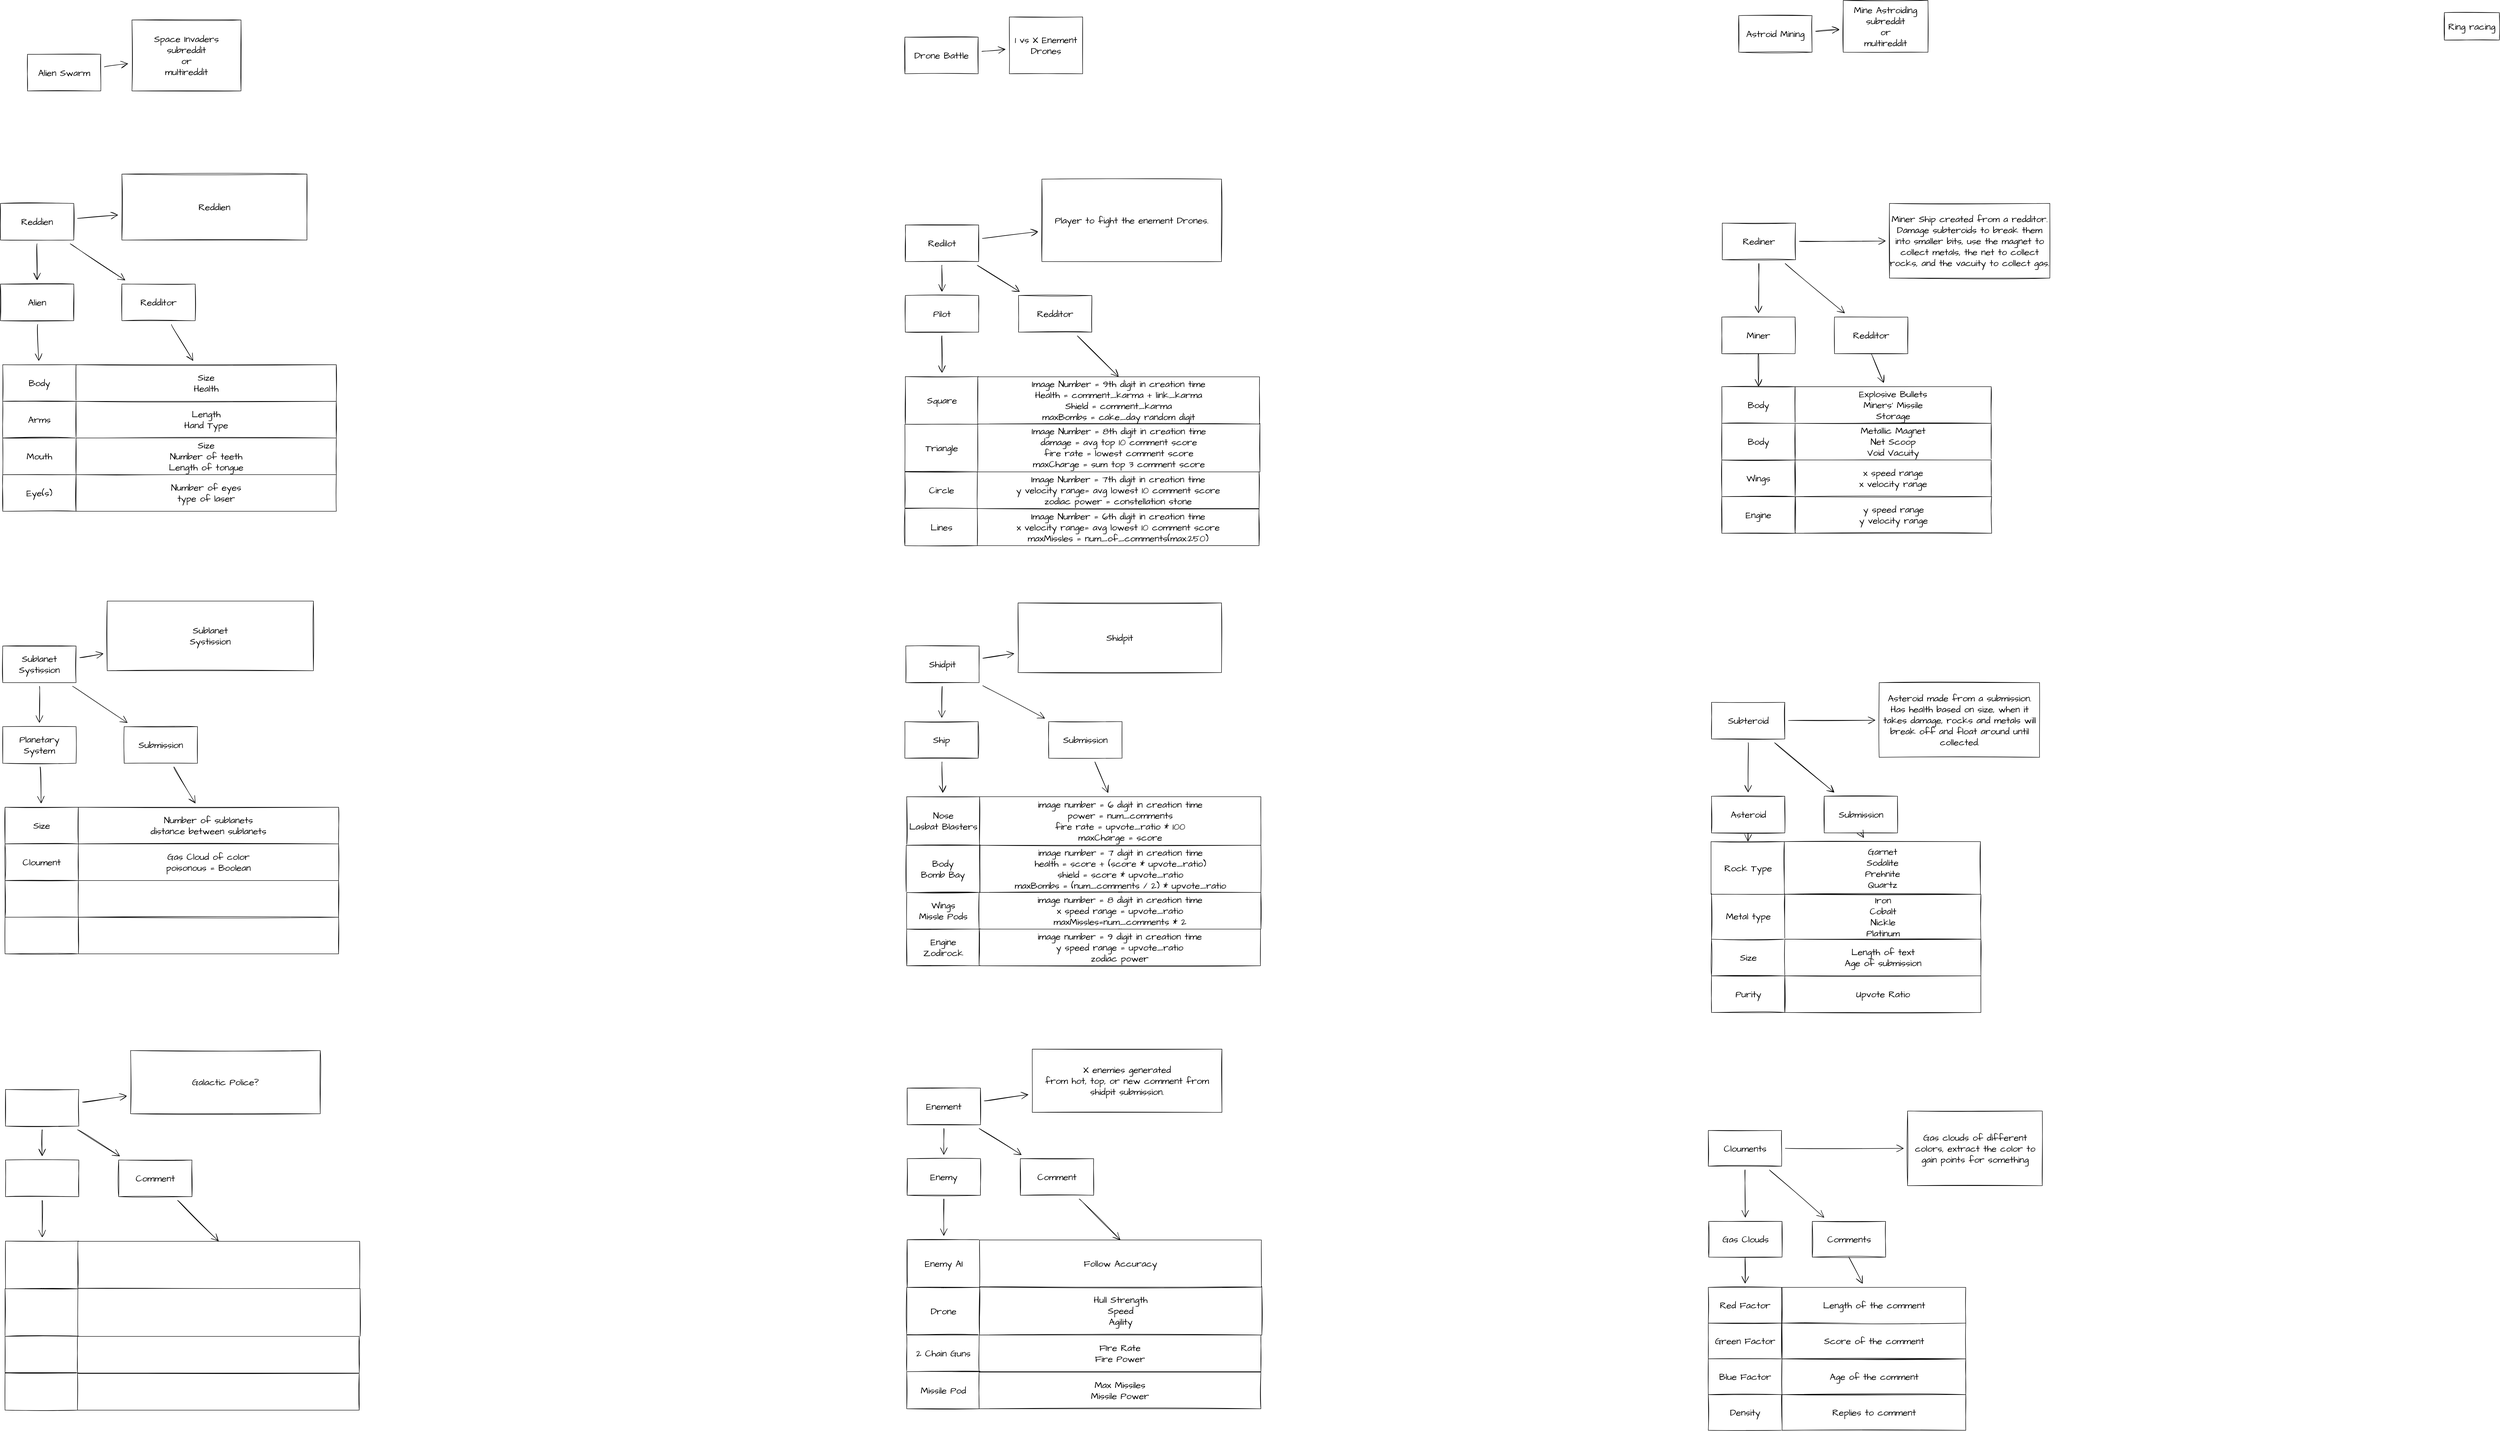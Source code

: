 <mxfile version="15.4.0" type="device"><diagram id="KiL8ATX8oTKb7e47ZkWW" name="Page-1"><mxGraphModel dx="4070" dy="6960" grid="0" gridSize="10" guides="1" tooltips="1" connect="1" arrows="1" fold="1" page="0" pageScale="1" pageWidth="850" pageHeight="1100" math="0" shadow="0"><root><mxCell id="0"/><mxCell id="1" parent="0"/><mxCell id="u57vYlH5OkQKerzcWJMN-9" style="edgeStyle=none;curved=1;rounded=0;sketch=1;hachureGap=4;orthogonalLoop=1;jettySize=auto;html=1;fontFamily=Architects Daughter;fontSource=https%3A%2F%2Ffonts.googleapis.com%2Fcss%3Ffamily%3DArchitects%2BDaughter;fontSize=16;endArrow=open;startSize=14;endSize=14;sourcePerimeterSpacing=8;targetPerimeterSpacing=8;" parent="1" source="u57vYlH5OkQKerzcWJMN-2" target="u57vYlH5OkQKerzcWJMN-8" edge="1"><mxGeometry relative="1" as="geometry"/></mxCell><mxCell id="u57vYlH5OkQKerzcWJMN-11" style="edgeStyle=none;curved=1;rounded=0;sketch=1;hachureGap=4;orthogonalLoop=1;jettySize=auto;html=1;fontFamily=Architects Daughter;fontSource=https%3A%2F%2Ffonts.googleapis.com%2Fcss%3Ffamily%3DArchitects%2BDaughter;fontSize=16;endArrow=open;startSize=14;endSize=14;sourcePerimeterSpacing=8;targetPerimeterSpacing=8;" parent="1" source="u57vYlH5OkQKerzcWJMN-2" target="u57vYlH5OkQKerzcWJMN-10" edge="1"><mxGeometry relative="1" as="geometry"/></mxCell><mxCell id="Cee245HNEsC2d6AJGUUs-79" style="edgeStyle=none;curved=1;rounded=0;sketch=1;hachureGap=4;orthogonalLoop=1;jettySize=auto;html=1;fontFamily=Architects Daughter;fontSource=https%3A%2F%2Ffonts.googleapis.com%2Fcss%3Ffamily%3DArchitects%2BDaughter;fontSize=16;endArrow=open;startSize=14;endSize=14;sourcePerimeterSpacing=8;targetPerimeterSpacing=8;" parent="1" source="u57vYlH5OkQKerzcWJMN-2" target="Cee245HNEsC2d6AJGUUs-78" edge="1"><mxGeometry relative="1" as="geometry"/></mxCell><mxCell id="u57vYlH5OkQKerzcWJMN-2" value="Shidpit" style="rounded=0;whiteSpace=wrap;html=1;sketch=1;hachureGap=4;pointerEvents=0;fontFamily=Architects Daughter;fontSource=https%3A%2F%2Ffonts.googleapis.com%2Fcss%3Ffamily%3DArchitects%2BDaughter;fontSize=20;" parent="1" vertex="1"><mxGeometry x="1587" y="392" width="160" height="80" as="geometry"/></mxCell><mxCell id="u57vYlH5OkQKerzcWJMN-7" style="edgeStyle=none;curved=1;rounded=0;sketch=1;hachureGap=4;orthogonalLoop=1;jettySize=auto;html=1;fontFamily=Architects Daughter;fontSource=https%3A%2F%2Ffonts.googleapis.com%2Fcss%3Ffamily%3DArchitects%2BDaughter;fontSize=16;endArrow=open;startSize=14;endSize=14;sourcePerimeterSpacing=8;targetPerimeterSpacing=8;" parent="1" source="u57vYlH5OkQKerzcWJMN-4" target="u57vYlH5OkQKerzcWJMN-6" edge="1"><mxGeometry relative="1" as="geometry"/></mxCell><mxCell id="u57vYlH5OkQKerzcWJMN-13" style="edgeStyle=none;curved=1;rounded=0;sketch=1;hachureGap=4;orthogonalLoop=1;jettySize=auto;html=1;fontFamily=Architects Daughter;fontSource=https%3A%2F%2Ffonts.googleapis.com%2Fcss%3Ffamily%3DArchitects%2BDaughter;fontSize=16;endArrow=open;startSize=14;endSize=14;sourcePerimeterSpacing=8;targetPerimeterSpacing=8;" parent="1" source="u57vYlH5OkQKerzcWJMN-4" target="u57vYlH5OkQKerzcWJMN-12" edge="1"><mxGeometry relative="1" as="geometry"/></mxCell><mxCell id="Cee245HNEsC2d6AJGUUs-20" style="edgeStyle=none;curved=1;rounded=0;sketch=1;hachureGap=4;orthogonalLoop=1;jettySize=auto;html=1;fontFamily=Architects Daughter;fontSource=https%3A%2F%2Ffonts.googleapis.com%2Fcss%3Ffamily%3DArchitects%2BDaughter;fontSize=16;endArrow=open;startSize=14;endSize=14;sourcePerimeterSpacing=8;targetPerimeterSpacing=8;" parent="1" source="u57vYlH5OkQKerzcWJMN-4" target="Cee245HNEsC2d6AJGUUs-19" edge="1"><mxGeometry relative="1" as="geometry"/></mxCell><mxCell id="u57vYlH5OkQKerzcWJMN-4" value="Redilot" style="rounded=0;whiteSpace=wrap;html=1;sketch=1;hachureGap=4;pointerEvents=0;fontFamily=Architects Daughter;fontSource=https%3A%2F%2Ffonts.googleapis.com%2Fcss%3Ffamily%3DArchitects%2BDaughter;fontSize=20;" parent="1" vertex="1"><mxGeometry x="1586" y="-527" width="160" height="80" as="geometry"/></mxCell><mxCell id="__PU8quGTx7GFTKmHJvb-1" style="edgeStyle=none;curved=1;rounded=0;sketch=1;hachureGap=4;orthogonalLoop=1;jettySize=auto;html=1;entryX=0.5;entryY=0;entryDx=0;entryDy=0;fontFamily=Architects Daughter;fontSource=https%3A%2F%2Ffonts.googleapis.com%2Fcss%3Ffamily%3DArchitects%2BDaughter;fontSize=16;endArrow=open;startSize=14;endSize=14;sourcePerimeterSpacing=8;targetPerimeterSpacing=8;" parent="1" source="u57vYlH5OkQKerzcWJMN-6" target="u57vYlH5OkQKerzcWJMN-51" edge="1"><mxGeometry relative="1" as="geometry"/></mxCell><mxCell id="u57vYlH5OkQKerzcWJMN-6" value="Redditor" style="rounded=0;whiteSpace=wrap;html=1;sketch=1;hachureGap=4;pointerEvents=0;fontFamily=Architects Daughter;fontSource=https%3A%2F%2Ffonts.googleapis.com%2Fcss%3Ffamily%3DArchitects%2BDaughter;fontSize=20;" parent="1" vertex="1"><mxGeometry x="1833" y="-373" width="160" height="80" as="geometry"/></mxCell><mxCell id="u57vYlH5OkQKerzcWJMN-31" style="edgeStyle=none;curved=1;rounded=0;sketch=1;hachureGap=4;orthogonalLoop=1;jettySize=auto;html=1;fontFamily=Architects Daughter;fontSource=https%3A%2F%2Ffonts.googleapis.com%2Fcss%3Ffamily%3DArchitects%2BDaughter;fontSize=16;endArrow=open;startSize=14;endSize=14;sourcePerimeterSpacing=8;targetPerimeterSpacing=8;" parent="1" source="u57vYlH5OkQKerzcWJMN-8" target="u57vYlH5OkQKerzcWJMN-30" edge="1"><mxGeometry relative="1" as="geometry"/></mxCell><mxCell id="u57vYlH5OkQKerzcWJMN-8" value="Submission" style="rounded=0;whiteSpace=wrap;html=1;sketch=1;hachureGap=4;pointerEvents=0;fontFamily=Architects Daughter;fontSource=https%3A%2F%2Ffonts.googleapis.com%2Fcss%3Ffamily%3DArchitects%2BDaughter;fontSize=20;" parent="1" vertex="1"><mxGeometry x="1899" y="557" width="160" height="80" as="geometry"/></mxCell><mxCell id="u57vYlH5OkQKerzcWJMN-45" style="edgeStyle=none;curved=1;rounded=0;sketch=1;hachureGap=4;orthogonalLoop=1;jettySize=auto;html=1;fontFamily=Architects Daughter;fontSource=https%3A%2F%2Ffonts.googleapis.com%2Fcss%3Ffamily%3DArchitects%2BDaughter;fontSize=16;endArrow=open;startSize=14;endSize=14;sourcePerimeterSpacing=8;targetPerimeterSpacing=8;" parent="1" source="u57vYlH5OkQKerzcWJMN-10" target="u57vYlH5OkQKerzcWJMN-14" edge="1"><mxGeometry relative="1" as="geometry"/></mxCell><mxCell id="u57vYlH5OkQKerzcWJMN-10" value="Ship" style="rounded=0;whiteSpace=wrap;html=1;sketch=1;hachureGap=4;pointerEvents=0;fontFamily=Architects Daughter;fontSource=https%3A%2F%2Ffonts.googleapis.com%2Fcss%3Ffamily%3DArchitects%2BDaughter;fontSize=20;" parent="1" vertex="1"><mxGeometry x="1585" y="557" width="160" height="80" as="geometry"/></mxCell><mxCell id="u57vYlH5OkQKerzcWJMN-23" style="edgeStyle=none;curved=1;rounded=0;sketch=1;hachureGap=4;orthogonalLoop=1;jettySize=auto;html=1;fontFamily=Architects Daughter;fontSource=https%3A%2F%2Ffonts.googleapis.com%2Fcss%3Ffamily%3DArchitects%2BDaughter;fontSize=16;endArrow=open;startSize=14;endSize=14;sourcePerimeterSpacing=8;targetPerimeterSpacing=8;" parent="1" source="u57vYlH5OkQKerzcWJMN-12" target="u57vYlH5OkQKerzcWJMN-22" edge="1"><mxGeometry relative="1" as="geometry"/></mxCell><mxCell id="u57vYlH5OkQKerzcWJMN-12" value="Pilot" style="rounded=0;whiteSpace=wrap;html=1;sketch=1;hachureGap=4;pointerEvents=0;fontFamily=Architects Daughter;fontSource=https%3A%2F%2Ffonts.googleapis.com%2Fcss%3Ffamily%3DArchitects%2BDaughter;fontSize=20;" parent="1" vertex="1"><mxGeometry x="1586" y="-373" width="160" height="80" as="geometry"/></mxCell><mxCell id="u57vYlH5OkQKerzcWJMN-17" style="edgeStyle=none;curved=1;rounded=0;sketch=1;hachureGap=4;orthogonalLoop=1;jettySize=auto;html=1;fontFamily=Architects Daughter;fontSource=https%3A%2F%2Ffonts.googleapis.com%2Fcss%3Ffamily%3DArchitects%2BDaughter;fontSize=16;endArrow=open;startSize=14;endSize=14;sourcePerimeterSpacing=8;targetPerimeterSpacing=8;" parent="1" source="u57vYlH5OkQKerzcWJMN-14" target="u57vYlH5OkQKerzcWJMN-16" edge="1"><mxGeometry relative="1" as="geometry"/></mxCell><mxCell id="u57vYlH5OkQKerzcWJMN-14" value="Nose&lt;br&gt;Lasbat Blasters" style="rounded=0;whiteSpace=wrap;html=1;sketch=1;hachureGap=4;pointerEvents=0;fontFamily=Architects Daughter;fontSource=https%3A%2F%2Ffonts.googleapis.com%2Fcss%3Ffamily%3DArchitects%2BDaughter;fontSize=20;" parent="1" vertex="1"><mxGeometry x="1589" y="721" width="160" height="106" as="geometry"/></mxCell><mxCell id="u57vYlH5OkQKerzcWJMN-19" style="edgeStyle=none;curved=1;rounded=0;sketch=1;hachureGap=4;orthogonalLoop=1;jettySize=auto;html=1;fontFamily=Architects Daughter;fontSource=https%3A%2F%2Ffonts.googleapis.com%2Fcss%3Ffamily%3DArchitects%2BDaughter;fontSize=16;endArrow=open;startSize=14;endSize=14;sourcePerimeterSpacing=8;targetPerimeterSpacing=8;" parent="1" source="u57vYlH5OkQKerzcWJMN-16" target="u57vYlH5OkQKerzcWJMN-18" edge="1"><mxGeometry relative="1" as="geometry"/></mxCell><mxCell id="u57vYlH5OkQKerzcWJMN-16" value="Body&lt;br&gt;Bomb Bay" style="rounded=0;whiteSpace=wrap;html=1;sketch=1;hachureGap=4;pointerEvents=0;fontFamily=Architects Daughter;fontSource=https%3A%2F%2Ffonts.googleapis.com%2Fcss%3Ffamily%3DArchitects%2BDaughter;fontSize=20;" parent="1" vertex="1"><mxGeometry x="1588" y="827" width="160" height="103" as="geometry"/></mxCell><mxCell id="u57vYlH5OkQKerzcWJMN-21" style="edgeStyle=none;curved=1;rounded=0;sketch=1;hachureGap=4;orthogonalLoop=1;jettySize=auto;html=1;fontFamily=Architects Daughter;fontSource=https%3A%2F%2Ffonts.googleapis.com%2Fcss%3Ffamily%3DArchitects%2BDaughter;fontSize=16;endArrow=open;startSize=14;endSize=14;sourcePerimeterSpacing=8;targetPerimeterSpacing=8;" parent="1" source="u57vYlH5OkQKerzcWJMN-18" target="u57vYlH5OkQKerzcWJMN-20" edge="1"><mxGeometry relative="1" as="geometry"/></mxCell><mxCell id="u57vYlH5OkQKerzcWJMN-18" value="Wings&lt;br&gt;Missle Pods" style="rounded=0;whiteSpace=wrap;html=1;sketch=1;hachureGap=4;pointerEvents=0;fontFamily=Architects Daughter;fontSource=https%3A%2F%2Ffonts.googleapis.com%2Fcss%3Ffamily%3DArchitects%2BDaughter;fontSize=20;" parent="1" vertex="1"><mxGeometry x="1589" y="930" width="160" height="80" as="geometry"/></mxCell><mxCell id="u57vYlH5OkQKerzcWJMN-20" value="Engine&lt;br&gt;Zodirock" style="rounded=0;whiteSpace=wrap;html=1;sketch=1;hachureGap=4;pointerEvents=0;fontFamily=Architects Daughter;fontSource=https%3A%2F%2Ffonts.googleapis.com%2Fcss%3Ffamily%3DArchitects%2BDaughter;fontSize=20;" parent="1" vertex="1"><mxGeometry x="1589" y="1010" width="160" height="80" as="geometry"/></mxCell><mxCell id="u57vYlH5OkQKerzcWJMN-25" style="edgeStyle=none;curved=1;rounded=0;sketch=1;hachureGap=4;orthogonalLoop=1;jettySize=auto;html=1;fontFamily=Architects Daughter;fontSource=https%3A%2F%2Ffonts.googleapis.com%2Fcss%3Ffamily%3DArchitects%2BDaughter;fontSize=16;endArrow=open;startSize=14;endSize=14;sourcePerimeterSpacing=8;targetPerimeterSpacing=8;" parent="1" source="u57vYlH5OkQKerzcWJMN-22" target="u57vYlH5OkQKerzcWJMN-24" edge="1"><mxGeometry relative="1" as="geometry"/></mxCell><mxCell id="u57vYlH5OkQKerzcWJMN-22" value="Square" style="rounded=0;whiteSpace=wrap;html=1;sketch=1;hachureGap=4;pointerEvents=0;fontFamily=Architects Daughter;fontSource=https%3A%2F%2Ffonts.googleapis.com%2Fcss%3Ffamily%3DArchitects%2BDaughter;fontSize=20;" parent="1" vertex="1"><mxGeometry x="1586" y="-196" width="160" height="104" as="geometry"/></mxCell><mxCell id="u57vYlH5OkQKerzcWJMN-24" value="Triangle" style="rounded=0;whiteSpace=wrap;html=1;sketch=1;hachureGap=4;pointerEvents=0;fontFamily=Architects Daughter;fontSource=https%3A%2F%2Ffonts.googleapis.com%2Fcss%3Ffamily%3DArchitects%2BDaughter;fontSize=20;" parent="1" vertex="1"><mxGeometry x="1585" y="-92" width="161" height="103" as="geometry"/></mxCell><mxCell id="u57vYlH5OkQKerzcWJMN-26" value="Circle" style="rounded=0;whiteSpace=wrap;html=1;sketch=1;hachureGap=4;pointerEvents=0;fontFamily=Architects Daughter;fontSource=https%3A%2F%2Ffonts.googleapis.com%2Fcss%3Ffamily%3DArchitects%2BDaughter;fontSize=20;" parent="1" vertex="1"><mxGeometry x="1585" y="12" width="160" height="79" as="geometry"/></mxCell><mxCell id="u57vYlH5OkQKerzcWJMN-28" value="Lines" style="rounded=0;whiteSpace=wrap;html=1;sketch=1;hachureGap=4;pointerEvents=0;fontFamily=Architects Daughter;fontSource=https%3A%2F%2Ffonts.googleapis.com%2Fcss%3Ffamily%3DArchitects%2BDaughter;fontSize=20;" parent="1" vertex="1"><mxGeometry x="1585" y="92" width="160" height="81" as="geometry"/></mxCell><mxCell id="u57vYlH5OkQKerzcWJMN-33" style="edgeStyle=none;curved=1;rounded=0;sketch=1;hachureGap=4;orthogonalLoop=1;jettySize=auto;html=1;fontFamily=Architects Daughter;fontSource=https%3A%2F%2Ffonts.googleapis.com%2Fcss%3Ffamily%3DArchitects%2BDaughter;fontSize=16;endArrow=open;startSize=14;endSize=14;sourcePerimeterSpacing=8;targetPerimeterSpacing=8;" parent="1" source="u57vYlH5OkQKerzcWJMN-30" target="u57vYlH5OkQKerzcWJMN-32" edge="1"><mxGeometry relative="1" as="geometry"/></mxCell><mxCell id="u57vYlH5OkQKerzcWJMN-30" value="image number = 6 digit in creation time&lt;br&gt;power = num_comments&lt;br&gt;fire rate = upvote_ratio * 100&lt;br&gt;maxCharge = score" style="rounded=0;whiteSpace=wrap;html=1;sketch=1;hachureGap=4;pointerEvents=0;fontFamily=Architects Daughter;fontSource=https%3A%2F%2Ffonts.googleapis.com%2Fcss%3Ffamily%3DArchitects%2BDaughter;fontSize=20;" parent="1" vertex="1"><mxGeometry x="1748" y="721" width="614" height="106" as="geometry"/></mxCell><mxCell id="u57vYlH5OkQKerzcWJMN-35" style="edgeStyle=none;curved=1;rounded=0;sketch=1;hachureGap=4;orthogonalLoop=1;jettySize=auto;html=1;fontFamily=Architects Daughter;fontSource=https%3A%2F%2Ffonts.googleapis.com%2Fcss%3Ffamily%3DArchitects%2BDaughter;fontSize=16;endArrow=open;startSize=14;endSize=14;sourcePerimeterSpacing=8;targetPerimeterSpacing=8;" parent="1" source="u57vYlH5OkQKerzcWJMN-32" target="u57vYlH5OkQKerzcWJMN-34" edge="1"><mxGeometry relative="1" as="geometry"/></mxCell><mxCell id="u57vYlH5OkQKerzcWJMN-32" value="image number = 7 digit in creation time&lt;br&gt;health = score + (score * upvote_ratio)&lt;br&gt;shield = score * upvote_ratio&lt;br&gt;maxBombs = (num_comments / 2) * upvote_ratio" style="rounded=0;whiteSpace=wrap;html=1;sketch=1;hachureGap=4;pointerEvents=0;fontFamily=Architects Daughter;fontSource=https%3A%2F%2Ffonts.googleapis.com%2Fcss%3Ffamily%3DArchitects%2BDaughter;fontSize=20;" parent="1" vertex="1"><mxGeometry x="1749" y="827" width="613" height="103" as="geometry"/></mxCell><mxCell id="u57vYlH5OkQKerzcWJMN-37" style="edgeStyle=none;curved=1;rounded=0;sketch=1;hachureGap=4;orthogonalLoop=1;jettySize=auto;html=1;fontFamily=Architects Daughter;fontSource=https%3A%2F%2Ffonts.googleapis.com%2Fcss%3Ffamily%3DArchitects%2BDaughter;fontSize=16;endArrow=open;startSize=14;endSize=14;sourcePerimeterSpacing=8;targetPerimeterSpacing=8;" parent="1" source="u57vYlH5OkQKerzcWJMN-34" target="u57vYlH5OkQKerzcWJMN-36" edge="1"><mxGeometry relative="1" as="geometry"/></mxCell><mxCell id="u57vYlH5OkQKerzcWJMN-34" value="image number = 8 digit in creation time&lt;br&gt;x speed range = upvote_ratio&lt;br&gt;maxMissles=num_comments * 2" style="rounded=0;whiteSpace=wrap;html=1;sketch=1;hachureGap=4;pointerEvents=0;fontFamily=Architects Daughter;fontSource=https%3A%2F%2Ffonts.googleapis.com%2Fcss%3Ffamily%3DArchitects%2BDaughter;fontSize=20;" parent="1" vertex="1"><mxGeometry x="1747" y="930" width="615" height="80" as="geometry"/></mxCell><mxCell id="u57vYlH5OkQKerzcWJMN-36" value="image number = 9 digit in creation time&lt;br&gt;y speed range = upvote_ratio&lt;br&gt;zodiac power" style="rounded=0;whiteSpace=wrap;html=1;sketch=1;hachureGap=4;pointerEvents=0;fontFamily=Architects Daughter;fontSource=https%3A%2F%2Ffonts.googleapis.com%2Fcss%3Ffamily%3DArchitects%2BDaughter;fontSize=20;" parent="1" vertex="1"><mxGeometry x="1747" y="1010" width="614" height="80" as="geometry"/></mxCell><mxCell id="u57vYlH5OkQKerzcWJMN-49" value="Image Number = 8th digit in creation time&lt;br&gt;damage = avg top 10 comment score&lt;br&gt;fire rate = lowest comment score&lt;br&gt;maxCharge = sum top 3 comment score" style="rounded=0;whiteSpace=wrap;html=1;sketch=1;hachureGap=4;pointerEvents=0;fontFamily=Architects Daughter;fontSource=https%3A%2F%2Ffonts.googleapis.com%2Fcss%3Ffamily%3DArchitects%2BDaughter;fontSize=20;" parent="1" vertex="1"><mxGeometry x="1744" y="-94" width="616" height="106" as="geometry"/></mxCell><mxCell id="u57vYlH5OkQKerzcWJMN-51" value="Image Number = 9th digit in creation time&lt;br&gt;Health = comment_karma + link_karma&lt;br&gt;Shield = comment_karma&lt;br&gt;maxBombs = cake_day random digit" style="rounded=0;whiteSpace=wrap;html=1;sketch=1;hachureGap=4;pointerEvents=0;fontFamily=Architects Daughter;fontSource=https%3A%2F%2Ffonts.googleapis.com%2Fcss%3Ffamily%3DArchitects%2BDaughter;fontSize=20;" parent="1" vertex="1"><mxGeometry x="1744" y="-195.5" width="615" height="103" as="geometry"/></mxCell><mxCell id="u57vYlH5OkQKerzcWJMN-53" value="Image Number = 6th digit in creation time&lt;br&gt;x velocity range= avg lowest 10 comment score&lt;br&gt;maxMissles = num_of_comments(max:250)" style="rounded=0;whiteSpace=wrap;html=1;sketch=1;hachureGap=4;pointerEvents=0;fontFamily=Architects Daughter;fontSource=https%3A%2F%2Ffonts.googleapis.com%2Fcss%3Ffamily%3DArchitects%2BDaughter;fontSize=20;" parent="1" vertex="1"><mxGeometry x="1743" y="93" width="615" height="80" as="geometry"/></mxCell><mxCell id="u57vYlH5OkQKerzcWJMN-54" value="Image Number = 7th digit in creation time&lt;br&gt;y velocity range= avg lowest 10 comment score&lt;br&gt;zodiac power = constellation stone" style="rounded=0;whiteSpace=wrap;html=1;sketch=1;hachureGap=4;pointerEvents=0;fontFamily=Architects Daughter;fontSource=https%3A%2F%2Ffonts.googleapis.com%2Fcss%3Ffamily%3DArchitects%2BDaughter;fontSize=20;" parent="1" vertex="1"><mxGeometry x="1743" y="12" width="615" height="80" as="geometry"/></mxCell><mxCell id="fveFiEKbclxXvAK9GeOg-7" style="edgeStyle=none;curved=1;rounded=0;sketch=1;hachureGap=4;orthogonalLoop=1;jettySize=auto;html=1;fontFamily=Architects Daughter;fontSource=https%3A%2F%2Ffonts.googleapis.com%2Fcss%3Ffamily%3DArchitects%2BDaughter;fontSize=16;endArrow=open;startSize=14;endSize=14;sourcePerimeterSpacing=8;targetPerimeterSpacing=8;" parent="1" source="fveFiEKbclxXvAK9GeOg-2" target="fveFiEKbclxXvAK9GeOg-6" edge="1"><mxGeometry relative="1" as="geometry"/></mxCell><mxCell id="fveFiEKbclxXvAK9GeOg-2" value="Drone Battle" style="rounded=0;whiteSpace=wrap;html=1;sketch=1;hachureGap=4;pointerEvents=0;fontFamily=Architects Daughter;fontSource=https%3A%2F%2Ffonts.googleapis.com%2Fcss%3Ffamily%3DArchitects%2BDaughter;fontSize=20;" parent="1" vertex="1"><mxGeometry x="1585" y="-937" width="160" height="80" as="geometry"/></mxCell><mxCell id="fveFiEKbclxXvAK9GeOg-5" style="edgeStyle=none;curved=1;rounded=0;sketch=1;hachureGap=4;orthogonalLoop=1;jettySize=auto;html=1;fontFamily=Architects Daughter;fontSource=https%3A%2F%2Ffonts.googleapis.com%2Fcss%3Ffamily%3DArchitects%2BDaughter;fontSize=16;endArrow=open;startSize=14;endSize=14;sourcePerimeterSpacing=8;targetPerimeterSpacing=8;" parent="1" source="fveFiEKbclxXvAK9GeOg-3" target="fveFiEKbclxXvAK9GeOg-4" edge="1"><mxGeometry relative="1" as="geometry"/></mxCell><mxCell id="fveFiEKbclxXvAK9GeOg-3" value="Alien Swarm" style="rounded=0;whiteSpace=wrap;html=1;sketch=1;hachureGap=4;pointerEvents=0;fontFamily=Architects Daughter;fontSource=https%3A%2F%2Ffonts.googleapis.com%2Fcss%3Ffamily%3DArchitects%2BDaughter;fontSize=20;" parent="1" vertex="1"><mxGeometry x="-330" y="-899.5" width="160" height="80" as="geometry"/></mxCell><mxCell id="fveFiEKbclxXvAK9GeOg-4" value="Space Invaders&lt;br&gt;subreddit&lt;br&gt;or&lt;br&gt;multireddit" style="rounded=0;whiteSpace=wrap;html=1;sketch=1;hachureGap=4;pointerEvents=0;fontFamily=Architects Daughter;fontSource=https%3A%2F%2Ffonts.googleapis.com%2Fcss%3Ffamily%3DArchitects%2BDaughter;fontSize=20;" parent="1" vertex="1"><mxGeometry x="-102" y="-974.5" width="238" height="155" as="geometry"/></mxCell><mxCell id="fveFiEKbclxXvAK9GeOg-6" value="1 vs X Enement&lt;br&gt;Drones" style="rounded=0;whiteSpace=wrap;html=1;sketch=1;hachureGap=4;pointerEvents=0;fontFamily=Architects Daughter;fontSource=https%3A%2F%2Ffonts.googleapis.com%2Fcss%3Ffamily%3DArchitects%2BDaughter;fontSize=20;" parent="1" vertex="1"><mxGeometry x="1813" y="-981" width="160" height="124" as="geometry"/></mxCell><mxCell id="VspuK1IPECLFGFq6iS1q-75" style="edgeStyle=none;curved=1;rounded=0;sketch=1;hachureGap=4;orthogonalLoop=1;jettySize=auto;html=1;fontFamily=Architects Daughter;fontSource=https%3A%2F%2Ffonts.googleapis.com%2Fcss%3Ffamily%3DArchitects%2BDaughter;fontSize=16;endArrow=open;startSize=14;endSize=14;sourcePerimeterSpacing=8;targetPerimeterSpacing=8;" parent="1" source="GRcHZRU_lx5SF2iVEZsc-7" target="VspuK1IPECLFGFq6iS1q-74" edge="1"><mxGeometry relative="1" as="geometry"/></mxCell><mxCell id="GRcHZRU_lx5SF2iVEZsc-7" value="Alien&lt;br&gt;" style="rounded=0;whiteSpace=wrap;html=1;sketch=1;hachureGap=4;pointerEvents=0;fontFamily=Architects Daughter;fontSource=https%3A%2F%2Ffonts.googleapis.com%2Fcss%3Ffamily%3DArchitects%2BDaughter;fontSize=20;" parent="1" vertex="1"><mxGeometry x="-389" y="-398" width="160" height="80" as="geometry"/></mxCell><mxCell id="VspuK1IPECLFGFq6iS1q-92" style="edgeStyle=none;curved=1;rounded=0;sketch=1;hachureGap=4;orthogonalLoop=1;jettySize=auto;html=1;fontFamily=Architects Daughter;fontSource=https%3A%2F%2Ffonts.googleapis.com%2Fcss%3Ffamily%3DArchitects%2BDaughter;fontSize=16;endArrow=open;startSize=14;endSize=14;sourcePerimeterSpacing=8;targetPerimeterSpacing=8;" parent="1" source="GRcHZRU_lx5SF2iVEZsc-8" target="VspuK1IPECLFGFq6iS1q-84" edge="1"><mxGeometry relative="1" as="geometry"/></mxCell><mxCell id="GRcHZRU_lx5SF2iVEZsc-8" value="Redditor" style="rounded=0;whiteSpace=wrap;html=1;sketch=1;hachureGap=4;pointerEvents=0;fontFamily=Architects Daughter;fontSource=https%3A%2F%2Ffonts.googleapis.com%2Fcss%3Ffamily%3DArchitects%2BDaughter;fontSize=20;" parent="1" vertex="1"><mxGeometry x="-124" y="-398" width="160" height="80" as="geometry"/></mxCell><mxCell id="VspuK1IPECLFGFq6iS1q-82" style="edgeStyle=none;curved=1;rounded=0;sketch=1;hachureGap=4;orthogonalLoop=1;jettySize=auto;html=1;fontFamily=Architects Daughter;fontSource=https%3A%2F%2Ffonts.googleapis.com%2Fcss%3Ffamily%3DArchitects%2BDaughter;fontSize=16;endArrow=open;startSize=14;endSize=14;sourcePerimeterSpacing=8;targetPerimeterSpacing=8;" parent="1" source="GRcHZRU_lx5SF2iVEZsc-9" target="GRcHZRU_lx5SF2iVEZsc-7" edge="1"><mxGeometry relative="1" as="geometry"/></mxCell><mxCell id="VspuK1IPECLFGFq6iS1q-83" style="edgeStyle=none;curved=1;rounded=0;sketch=1;hachureGap=4;orthogonalLoop=1;jettySize=auto;html=1;fontFamily=Architects Daughter;fontSource=https%3A%2F%2Ffonts.googleapis.com%2Fcss%3Ffamily%3DArchitects%2BDaughter;fontSize=16;endArrow=open;startSize=14;endSize=14;sourcePerimeterSpacing=8;targetPerimeterSpacing=8;" parent="1" source="GRcHZRU_lx5SF2iVEZsc-9" target="GRcHZRU_lx5SF2iVEZsc-8" edge="1"><mxGeometry relative="1" as="geometry"/></mxCell><mxCell id="Cee245HNEsC2d6AJGUUs-77" style="edgeStyle=none;curved=1;rounded=0;sketch=1;hachureGap=4;orthogonalLoop=1;jettySize=auto;html=1;fontFamily=Architects Daughter;fontSource=https%3A%2F%2Ffonts.googleapis.com%2Fcss%3Ffamily%3DArchitects%2BDaughter;fontSize=16;endArrow=open;startSize=14;endSize=14;sourcePerimeterSpacing=8;targetPerimeterSpacing=8;" parent="1" source="GRcHZRU_lx5SF2iVEZsc-9" target="Cee245HNEsC2d6AJGUUs-76" edge="1"><mxGeometry relative="1" as="geometry"/></mxCell><mxCell id="GRcHZRU_lx5SF2iVEZsc-9" value="Reddien" style="rounded=0;whiteSpace=wrap;html=1;sketch=1;hachureGap=4;pointerEvents=0;fontFamily=Architects Daughter;fontSource=https%3A%2F%2Ffonts.googleapis.com%2Fcss%3Ffamily%3DArchitects%2BDaughter;fontSize=20;" parent="1" vertex="1"><mxGeometry x="-389" y="-574" width="160" height="80" as="geometry"/></mxCell><mxCell id="VspuK1IPECLFGFq6iS1q-8" value="Ring racing&lt;br&gt;" style="whiteSpace=wrap;html=1;sketch=1;hachureGap=4;pointerEvents=0;fontFamily=Architects Daughter;fontSource=https%3A%2F%2Ffonts.googleapis.com%2Fcss%3Ffamily%3DArchitects%2BDaughter;fontSize=20;" parent="1" vertex="1"><mxGeometry x="4945" y="-990.5" width="120" height="60" as="geometry"/></mxCell><mxCell id="VspuK1IPECLFGFq6iS1q-1" value="" style="group" parent="1" vertex="1" connectable="0"><mxGeometry x="3405" y="-1017" width="413" height="113" as="geometry"/></mxCell><mxCell id="fveFiEKbclxXvAK9GeOg-1" value="Astroid Mining" style="rounded=0;whiteSpace=wrap;html=1;sketch=1;hachureGap=4;pointerEvents=0;fontFamily=Architects Daughter;fontSource=https%3A%2F%2Ffonts.googleapis.com%2Fcss%3Ffamily%3DArchitects%2BDaughter;fontSize=20;" parent="VspuK1IPECLFGFq6iS1q-1" vertex="1"><mxGeometry y="33" width="160" height="80" as="geometry"/></mxCell><mxCell id="fveFiEKbclxXvAK9GeOg-8" value="Mine Astroiding&lt;br&gt;subreddit&lt;br&gt;or&lt;br&gt;multireddit" style="rounded=0;whiteSpace=wrap;html=1;sketch=1;hachureGap=4;pointerEvents=0;fontFamily=Architects Daughter;fontSource=https%3A%2F%2Ffonts.googleapis.com%2Fcss%3Ffamily%3DArchitects%2BDaughter;fontSize=20;" parent="VspuK1IPECLFGFq6iS1q-1" vertex="1"><mxGeometry x="228" width="185" height="113" as="geometry"/></mxCell><mxCell id="fveFiEKbclxXvAK9GeOg-9" style="edgeStyle=none;curved=1;rounded=0;sketch=1;hachureGap=4;orthogonalLoop=1;jettySize=auto;html=1;fontFamily=Architects Daughter;fontSource=https%3A%2F%2Ffonts.googleapis.com%2Fcss%3Ffamily%3DArchitects%2BDaughter;fontSize=16;endArrow=open;startSize=14;endSize=14;sourcePerimeterSpacing=8;targetPerimeterSpacing=8;" parent="VspuK1IPECLFGFq6iS1q-1" source="fveFiEKbclxXvAK9GeOg-1" target="fveFiEKbclxXvAK9GeOg-8" edge="1"><mxGeometry relative="1" as="geometry"/></mxCell><mxCell id="VspuK1IPECLFGFq6iS1q-47" value="" style="group;movable=0;resizable=0;rotatable=0;deletable=0;editable=0;connectable=0;" parent="1" vertex="1" connectable="0"><mxGeometry x="4289" y="741" width="562" height="891" as="geometry"/></mxCell><mxCell id="VspuK1IPECLFGFq6iS1q-51" value="Comments" style="rounded=0;whiteSpace=wrap;html=1;sketch=1;hachureGap=4;pointerEvents=0;fontFamily=Architects Daughter;fontSource=https%3A%2F%2Ffonts.googleapis.com%2Fcss%3Ffamily%3DArchitects%2BDaughter;fontSize=20;movable=1;resizable=1;rotatable=1;deletable=1;editable=1;connectable=1;" parent="1" vertex="1"><mxGeometry x="3565.5" y="1648" width="160" height="78" as="geometry"/></mxCell><mxCell id="VspuK1IPECLFGFq6iS1q-49" value="Gas Clouds&lt;br&gt;" style="rounded=0;whiteSpace=wrap;html=1;sketch=1;hachureGap=4;pointerEvents=0;fontFamily=Architects Daughter;fontSource=https%3A%2F%2Ffonts.googleapis.com%2Fcss%3Ffamily%3DArchitects%2BDaughter;fontSize=20;" parent="1" vertex="1"><mxGeometry x="3339.5" y="1648" width="160" height="78" as="geometry"/></mxCell><mxCell id="VspuK1IPECLFGFq6iS1q-48" value="Clouments&lt;br&gt;" style="rounded=0;whiteSpace=wrap;html=1;sketch=1;hachureGap=4;pointerEvents=0;fontFamily=Architects Daughter;fontSource=https%3A%2F%2Ffonts.googleapis.com%2Fcss%3Ffamily%3DArchitects%2BDaughter;fontSize=20;" parent="1" vertex="1"><mxGeometry x="3338.5" y="1449.5" width="160" height="78" as="geometry"/></mxCell><mxCell id="VspuK1IPECLFGFq6iS1q-53" value="Gas clouds of different colors, extract the color to gain points for something" style="rounded=0;whiteSpace=wrap;html=1;sketch=1;hachureGap=4;pointerEvents=0;fontFamily=Architects Daughter;fontSource=https%3A%2F%2Ffonts.googleapis.com%2Fcss%3Ffamily%3DArchitects%2BDaughter;fontSize=20;" parent="1" vertex="1"><mxGeometry x="3773.5" y="1407" width="294" height="163" as="geometry"/></mxCell><mxCell id="VspuK1IPECLFGFq6iS1q-57" value="Green Factor" style="rounded=0;whiteSpace=wrap;html=1;sketch=1;hachureGap=4;pointerEvents=0;fontFamily=Architects Daughter;fontSource=https%3A%2F%2Ffonts.googleapis.com%2Fcss%3Ffamily%3DArchitects%2BDaughter;fontSize=20;" parent="1" vertex="1"><mxGeometry x="3338.5" y="1870" width="160" height="78" as="geometry"/></mxCell><mxCell id="VspuK1IPECLFGFq6iS1q-55" value="Red Factor" style="rounded=0;whiteSpace=wrap;html=1;sketch=1;hachureGap=4;pointerEvents=0;fontFamily=Architects Daughter;fontSource=https%3A%2F%2Ffonts.googleapis.com%2Fcss%3Ffamily%3DArchitects%2BDaughter;fontSize=20;" parent="1" vertex="1"><mxGeometry x="3338.5" y="1792" width="160" height="78" as="geometry"/></mxCell><mxCell id="VspuK1IPECLFGFq6iS1q-58" value="Blue&amp;nbsp;Factor" style="rounded=0;whiteSpace=wrap;html=1;sketch=1;hachureGap=4;pointerEvents=0;fontFamily=Architects Daughter;fontSource=https%3A%2F%2Ffonts.googleapis.com%2Fcss%3Ffamily%3DArchitects%2BDaughter;fontSize=20;" parent="1" vertex="1"><mxGeometry x="3338.5" y="1948" width="160" height="78" as="geometry"/></mxCell><mxCell id="VspuK1IPECLFGFq6iS1q-59" value="Density" style="rounded=0;whiteSpace=wrap;html=1;sketch=1;hachureGap=4;pointerEvents=0;fontFamily=Architects Daughter;fontSource=https%3A%2F%2Ffonts.googleapis.com%2Fcss%3Ffamily%3DArchitects%2BDaughter;fontSize=20;" parent="1" vertex="1"><mxGeometry x="3338.5" y="2026" width="160" height="78" as="geometry"/></mxCell><mxCell id="VspuK1IPECLFGFq6iS1q-63" value="Replies to comment" style="rounded=0;whiteSpace=wrap;html=1;sketch=1;hachureGap=4;pointerEvents=0;fontFamily=Architects Daughter;fontSource=https%3A%2F%2Ffonts.googleapis.com%2Fcss%3Ffamily%3DArchitects%2BDaughter;fontSize=20;" parent="1" vertex="1"><mxGeometry x="3499.5" y="2026" width="401" height="78" as="geometry"/></mxCell><mxCell id="VspuK1IPECLFGFq6iS1q-62" value="Age of the comment" style="rounded=0;whiteSpace=wrap;html=1;sketch=1;hachureGap=4;pointerEvents=0;fontFamily=Architects Daughter;fontSource=https%3A%2F%2Ffonts.googleapis.com%2Fcss%3Ffamily%3DArchitects%2BDaughter;fontSize=20;" parent="1" vertex="1"><mxGeometry x="3499.5" y="1948" width="401" height="78" as="geometry"/></mxCell><mxCell id="VspuK1IPECLFGFq6iS1q-61" value="Score of the comment" style="rounded=0;whiteSpace=wrap;html=1;sketch=1;hachureGap=4;pointerEvents=0;fontFamily=Architects Daughter;fontSource=https%3A%2F%2Ffonts.googleapis.com%2Fcss%3Ffamily%3DArchitects%2BDaughter;fontSize=20;" parent="1" vertex="1"><mxGeometry x="3499.5" y="1870" width="401" height="78" as="geometry"/></mxCell><mxCell id="VspuK1IPECLFGFq6iS1q-60" value="Length of the comment" style="rounded=0;whiteSpace=wrap;html=1;sketch=1;hachureGap=4;pointerEvents=0;fontFamily=Architects Daughter;fontSource=https%3A%2F%2Ffonts.googleapis.com%2Fcss%3Ffamily%3DArchitects%2BDaughter;fontSize=20;" parent="1" vertex="1"><mxGeometry x="3499.5" y="1792" width="401" height="78" as="geometry"/></mxCell><mxCell id="VspuK1IPECLFGFq6iS1q-52" style="edgeStyle=none;curved=1;rounded=0;sketch=1;hachureGap=4;orthogonalLoop=1;jettySize=auto;html=1;fontFamily=Architects Daughter;fontSource=https%3A%2F%2Ffonts.googleapis.com%2Fcss%3Ffamily%3DArchitects%2BDaughter;fontSize=16;endArrow=open;startSize=14;endSize=14;sourcePerimeterSpacing=8;targetPerimeterSpacing=8;" parent="1" source="VspuK1IPECLFGFq6iS1q-48" target="VspuK1IPECLFGFq6iS1q-51" edge="1"><mxGeometry x="2755.5" y="1231" as="geometry"/></mxCell><mxCell id="VspuK1IPECLFGFq6iS1q-64" style="edgeStyle=none;curved=1;rounded=0;sketch=1;hachureGap=4;orthogonalLoop=1;jettySize=auto;html=1;exitX=0.5;exitY=1;exitDx=0;exitDy=0;fontFamily=Architects Daughter;fontSource=https%3A%2F%2Ffonts.googleapis.com%2Fcss%3Ffamily%3DArchitects%2BDaughter;fontSize=16;endArrow=open;startSize=14;endSize=14;sourcePerimeterSpacing=8;targetPerimeterSpacing=8;" parent="1" source="VspuK1IPECLFGFq6iS1q-51" target="VspuK1IPECLFGFq6iS1q-60" edge="1"><mxGeometry x="2755.5" y="1231" as="geometry"/></mxCell><mxCell id="VspuK1IPECLFGFq6iS1q-50" style="edgeStyle=none;curved=1;rounded=0;sketch=1;hachureGap=4;orthogonalLoop=1;jettySize=auto;html=1;fontFamily=Architects Daughter;fontSource=https%3A%2F%2Ffonts.googleapis.com%2Fcss%3Ffamily%3DArchitects%2BDaughter;fontSize=16;endArrow=open;startSize=14;endSize=14;sourcePerimeterSpacing=8;targetPerimeterSpacing=8;" parent="1" source="VspuK1IPECLFGFq6iS1q-48" target="VspuK1IPECLFGFq6iS1q-49" edge="1"><mxGeometry x="2755.5" y="1231" as="geometry"/></mxCell><mxCell id="VspuK1IPECLFGFq6iS1q-56" style="edgeStyle=none;curved=1;rounded=0;sketch=1;hachureGap=4;orthogonalLoop=1;jettySize=auto;html=1;exitX=0.5;exitY=1;exitDx=0;exitDy=0;fontFamily=Architects Daughter;fontSource=https%3A%2F%2Ffonts.googleapis.com%2Fcss%3Ffamily%3DArchitects%2BDaughter;fontSize=16;endArrow=open;startSize=14;endSize=14;sourcePerimeterSpacing=8;targetPerimeterSpacing=8;" parent="1" source="VspuK1IPECLFGFq6iS1q-49" target="VspuK1IPECLFGFq6iS1q-55" edge="1"><mxGeometry x="2755.5" y="1231" as="geometry"/></mxCell><mxCell id="VspuK1IPECLFGFq6iS1q-54" style="edgeStyle=none;curved=1;rounded=0;sketch=1;hachureGap=4;orthogonalLoop=1;jettySize=auto;html=1;fontFamily=Architects Daughter;fontSource=https%3A%2F%2Ffonts.googleapis.com%2Fcss%3Ffamily%3DArchitects%2BDaughter;fontSize=16;endArrow=open;startSize=14;endSize=14;sourcePerimeterSpacing=8;targetPerimeterSpacing=8;" parent="1" source="VspuK1IPECLFGFq6iS1q-48" target="VspuK1IPECLFGFq6iS1q-53" edge="1"><mxGeometry x="2755.5" y="1231" as="geometry"/></mxCell><mxCell id="VspuK1IPECLFGFq6iS1q-13" value="" style="group;movable=0;resizable=0;rotatable=0;deletable=0;editable=0;connectable=0;" parent="1" vertex="1" connectable="0"><mxGeometry x="3354" y="382" width="678" height="773" as="geometry"/></mxCell><mxCell id="VspuK1IPECLFGFq6iS1q-74" value="Body" style="rounded=0;whiteSpace=wrap;html=1;sketch=1;hachureGap=4;pointerEvents=0;fontFamily=Architects Daughter;fontSource=https%3A%2F%2Ffonts.googleapis.com%2Fcss%3Ffamily%3DArchitects%2BDaughter;fontSize=20;" parent="1" vertex="1"><mxGeometry x="-384" y="-222" width="160" height="80" as="geometry"/></mxCell><mxCell id="VspuK1IPECLFGFq6iS1q-76" value="Arms" style="rounded=0;whiteSpace=wrap;html=1;sketch=1;hachureGap=4;pointerEvents=0;fontFamily=Architects Daughter;fontSource=https%3A%2F%2Ffonts.googleapis.com%2Fcss%3Ffamily%3DArchitects%2BDaughter;fontSize=20;" parent="1" vertex="1"><mxGeometry x="-384" y="-142" width="160" height="80" as="geometry"/></mxCell><mxCell id="VspuK1IPECLFGFq6iS1q-78" value="Mouth" style="rounded=0;whiteSpace=wrap;html=1;sketch=1;hachureGap=4;pointerEvents=0;fontFamily=Architects Daughter;fontSource=https%3A%2F%2Ffonts.googleapis.com%2Fcss%3Ffamily%3DArchitects%2BDaughter;fontSize=20;" parent="1" vertex="1"><mxGeometry x="-384" y="-62" width="160" height="80" as="geometry"/></mxCell><mxCell id="VspuK1IPECLFGFq6iS1q-80" value="Eye(s)" style="rounded=0;whiteSpace=wrap;html=1;sketch=1;hachureGap=4;pointerEvents=0;fontFamily=Architects Daughter;fontSource=https%3A%2F%2Ffonts.googleapis.com%2Fcss%3Ffamily%3DArchitects%2BDaughter;fontSize=20;" parent="1" vertex="1"><mxGeometry x="-384" y="18" width="160" height="80" as="geometry"/></mxCell><mxCell id="VspuK1IPECLFGFq6iS1q-84" value="Size&lt;br&gt;Health" style="rounded=0;whiteSpace=wrap;html=1;sketch=1;hachureGap=4;pointerEvents=0;fontFamily=Architects Daughter;fontSource=https%3A%2F%2Ffonts.googleapis.com%2Fcss%3Ffamily%3DArchitects%2BDaughter;fontSize=20;" parent="1" vertex="1"><mxGeometry x="-224" y="-222" width="568" height="80" as="geometry"/></mxCell><mxCell id="VspuK1IPECLFGFq6iS1q-86" value="Length&lt;br&gt;Hand Type" style="rounded=0;whiteSpace=wrap;html=1;sketch=1;hachureGap=4;pointerEvents=0;fontFamily=Architects Daughter;fontSource=https%3A%2F%2Ffonts.googleapis.com%2Fcss%3Ffamily%3DArchitects%2BDaughter;fontSize=20;" parent="1" vertex="1"><mxGeometry x="-224" y="-142" width="568" height="80" as="geometry"/></mxCell><mxCell id="VspuK1IPECLFGFq6iS1q-88" value="Size&lt;br&gt;Number of teeth&lt;br&gt;Length of tongue" style="rounded=0;whiteSpace=wrap;html=1;sketch=1;hachureGap=4;pointerEvents=0;fontFamily=Architects Daughter;fontSource=https%3A%2F%2Ffonts.googleapis.com%2Fcss%3Ffamily%3DArchitects%2BDaughter;fontSize=20;" parent="1" vertex="1"><mxGeometry x="-224" y="-62" width="568" height="80" as="geometry"/></mxCell><mxCell id="VspuK1IPECLFGFq6iS1q-90" value="Number of eyes&lt;br&gt;type of laser" style="rounded=0;whiteSpace=wrap;html=1;sketch=1;hachureGap=4;pointerEvents=0;fontFamily=Architects Daughter;fontSource=https%3A%2F%2Ffonts.googleapis.com%2Fcss%3Ffamily%3DArchitects%2BDaughter;fontSize=20;" parent="1" vertex="1"><mxGeometry x="-224" y="18" width="568" height="80" as="geometry"/></mxCell><mxCell id="Cee245HNEsC2d6AJGUUs-1" value="" style="group;movable=0;resizable=0;rotatable=0;deletable=0;editable=0;connectable=0;" parent="1" vertex="1" connectable="0"><mxGeometry x="3364" y="392" width="678" height="773" as="geometry"/></mxCell><mxCell id="Cee245HNEsC2d6AJGUUs-7" value="Rediner" style="rounded=0;whiteSpace=wrap;html=1;sketch=1;hachureGap=4;pointerEvents=0;fontFamily=Architects Daughter;fontSource=https%3A%2F%2Ffonts.googleapis.com%2Fcss%3Ffamily%3DArchitects%2BDaughter;fontSize=20;" parent="1" vertex="1"><mxGeometry x="3369" y="-531" width="160" height="80" as="geometry"/></mxCell><mxCell id="Cee245HNEsC2d6AJGUUs-10" value="Miner Ship created from a redditor. Damage subteroids to break them into smaller bits, use the magnet to collect metals, the net to collect rocks, and the vacuity to collect gas." style="rounded=0;whiteSpace=wrap;html=1;sketch=1;hachureGap=4;pointerEvents=0;fontFamily=Architects Daughter;fontSource=https%3A%2F%2Ffonts.googleapis.com%2Fcss%3Ffamily%3DArchitects%2BDaughter;fontSize=20;" parent="1" vertex="1"><mxGeometry x="3734" y="-574" width="350" height="163" as="geometry"/></mxCell><mxCell id="Cee245HNEsC2d6AJGUUs-4" value="Redditor" style="rounded=0;whiteSpace=wrap;html=1;sketch=1;hachureGap=4;pointerEvents=0;fontFamily=Architects Daughter;fontSource=https%3A%2F%2Ffonts.googleapis.com%2Fcss%3Ffamily%3DArchitects%2BDaughter;fontSize=20;" parent="1" vertex="1"><mxGeometry x="3614" y="-326" width="160" height="80" as="geometry"/></mxCell><mxCell id="Cee245HNEsC2d6AJGUUs-3" value="Miner" style="rounded=0;whiteSpace=wrap;html=1;sketch=1;hachureGap=4;pointerEvents=0;fontFamily=Architects Daughter;fontSource=https%3A%2F%2Ffonts.googleapis.com%2Fcss%3Ffamily%3DArchitects%2BDaughter;fontSize=20;" parent="1" vertex="1"><mxGeometry x="3368" y="-326" width="160" height="80" as="geometry"/></mxCell><mxCell id="Cee245HNEsC2d6AJGUUs-13" value="Body" style="rounded=0;whiteSpace=wrap;html=1;sketch=1;hachureGap=4;pointerEvents=0;fontFamily=Architects Daughter;fontSource=https%3A%2F%2Ffonts.googleapis.com%2Fcss%3Ffamily%3DArchitects%2BDaughter;fontSize=20;" parent="1" vertex="1"><mxGeometry x="3368" y="-174" width="160" height="80" as="geometry"/></mxCell><mxCell id="Cee245HNEsC2d6AJGUUs-5" style="edgeStyle=none;curved=1;rounded=0;sketch=1;hachureGap=4;orthogonalLoop=1;jettySize=auto;html=1;fontFamily=Architects Daughter;fontSource=https%3A%2F%2Ffonts.googleapis.com%2Fcss%3Ffamily%3DArchitects%2BDaughter;fontSize=16;endArrow=open;startSize=14;endSize=14;sourcePerimeterSpacing=8;targetPerimeterSpacing=8;" parent="1" source="Cee245HNEsC2d6AJGUUs-7" target="Cee245HNEsC2d6AJGUUs-3" edge="1"><mxGeometry x="3733" y="-717" as="geometry"/></mxCell><mxCell id="Cee245HNEsC2d6AJGUUs-6" style="edgeStyle=none;curved=1;rounded=0;sketch=1;hachureGap=4;orthogonalLoop=1;jettySize=auto;html=1;fontFamily=Architects Daughter;fontSource=https%3A%2F%2Ffonts.googleapis.com%2Fcss%3Ffamily%3DArchitects%2BDaughter;fontSize=16;endArrow=open;startSize=14;endSize=14;sourcePerimeterSpacing=8;targetPerimeterSpacing=8;" parent="1" source="Cee245HNEsC2d6AJGUUs-7" target="Cee245HNEsC2d6AJGUUs-4" edge="1"><mxGeometry x="3733" y="-717" as="geometry"/></mxCell><mxCell id="Cee245HNEsC2d6AJGUUs-18" style="edgeStyle=none;curved=1;rounded=0;sketch=1;hachureGap=4;orthogonalLoop=1;jettySize=auto;html=1;exitX=0.5;exitY=1;exitDx=0;exitDy=0;fontFamily=Architects Daughter;fontSource=https%3A%2F%2Ffonts.googleapis.com%2Fcss%3Ffamily%3DArchitects%2BDaughter;fontSize=16;endArrow=open;startSize=14;endSize=14;sourcePerimeterSpacing=8;targetPerimeterSpacing=8;" parent="1" source="Cee245HNEsC2d6AJGUUs-4" target="Cee245HNEsC2d6AJGUUs-17" edge="1"><mxGeometry x="3368" y="-627" as="geometry"/></mxCell><mxCell id="Cee245HNEsC2d6AJGUUs-2" style="edgeStyle=none;curved=1;rounded=0;sketch=1;hachureGap=4;orthogonalLoop=1;jettySize=auto;html=1;exitX=0.5;exitY=1;exitDx=0;exitDy=0;entryX=0.5;entryY=0;entryDx=0;entryDy=0;fontFamily=Architects Daughter;fontSource=https%3A%2F%2Ffonts.googleapis.com%2Fcss%3Ffamily%3DArchitects%2BDaughter;fontSize=16;endArrow=open;startSize=14;endSize=14;sourcePerimeterSpacing=8;targetPerimeterSpacing=8;" parent="1" source="Cee245HNEsC2d6AJGUUs-3" target="Cee245HNEsC2d6AJGUUs-13" edge="1"><mxGeometry relative="1" as="geometry"/></mxCell><mxCell id="Cee245HNEsC2d6AJGUUs-11" style="edgeStyle=none;curved=1;rounded=0;sketch=1;hachureGap=4;orthogonalLoop=1;jettySize=auto;html=1;fontFamily=Architects Daughter;fontSource=https%3A%2F%2Ffonts.googleapis.com%2Fcss%3Ffamily%3DArchitects%2BDaughter;fontSize=16;endArrow=open;startSize=14;endSize=14;sourcePerimeterSpacing=8;targetPerimeterSpacing=8;" parent="1" source="Cee245HNEsC2d6AJGUUs-7" target="Cee245HNEsC2d6AJGUUs-10" edge="1"><mxGeometry x="3733" y="-717" as="geometry"/></mxCell><mxCell id="Cee245HNEsC2d6AJGUUs-17" value="Explosive Bullets&lt;br&gt;Miners' Missile&lt;br&gt;Storage" style="rounded=0;whiteSpace=wrap;html=1;sketch=1;hachureGap=4;pointerEvents=0;fontFamily=Architects Daughter;fontSource=https%3A%2F%2Ffonts.googleapis.com%2Fcss%3Ffamily%3DArchitects%2BDaughter;fontSize=20;movable=1;resizable=1;rotatable=1;deletable=1;editable=1;connectable=1;" parent="1" vertex="1"><mxGeometry x="3528" y="-174" width="428" height="80" as="geometry"/></mxCell><mxCell id="Cee245HNEsC2d6AJGUUs-14" value="Metallic Magnet&lt;br&gt;Net Scoop&lt;br&gt;Void Vacuity" style="rounded=0;whiteSpace=wrap;html=1;sketch=1;hachureGap=4;pointerEvents=0;fontFamily=Architects Daughter;fontSource=https%3A%2F%2Ffonts.googleapis.com%2Fcss%3Ffamily%3DArchitects%2BDaughter;fontSize=20;" parent="1" vertex="1"><mxGeometry x="3528" y="-94" width="428" height="80" as="geometry"/></mxCell><mxCell id="Cee245HNEsC2d6AJGUUs-8" value="Body" style="rounded=0;whiteSpace=wrap;html=1;sketch=1;hachureGap=4;pointerEvents=0;fontFamily=Architects Daughter;fontSource=https%3A%2F%2Ffonts.googleapis.com%2Fcss%3Ffamily%3DArchitects%2BDaughter;fontSize=20;" parent="1" vertex="1"><mxGeometry x="3368" y="-94" width="160" height="80" as="geometry"/></mxCell><mxCell id="Cee245HNEsC2d6AJGUUs-9" value="Wings" style="rounded=0;whiteSpace=wrap;html=1;sketch=1;hachureGap=4;pointerEvents=0;fontFamily=Architects Daughter;fontSource=https%3A%2F%2Ffonts.googleapis.com%2Fcss%3Ffamily%3DArchitects%2BDaughter;fontSize=20;movable=1;resizable=1;rotatable=1;deletable=1;editable=1;connectable=1;" parent="1" vertex="1"><mxGeometry x="3368" y="-14" width="160" height="80" as="geometry"/></mxCell><mxCell id="Cee245HNEsC2d6AJGUUs-15" value="x speed range&lt;br&gt;x velocity range" style="rounded=0;whiteSpace=wrap;html=1;sketch=1;hachureGap=4;pointerEvents=0;fontFamily=Architects Daughter;fontSource=https%3A%2F%2Ffonts.googleapis.com%2Fcss%3Ffamily%3DArchitects%2BDaughter;fontSize=20;" parent="1" vertex="1"><mxGeometry x="3528" y="-14" width="428" height="80" as="geometry"/></mxCell><mxCell id="Cee245HNEsC2d6AJGUUs-16" value="y speed range&lt;br&gt;y velocity range" style="rounded=0;whiteSpace=wrap;html=1;sketch=1;hachureGap=4;pointerEvents=0;fontFamily=Architects Daughter;fontSource=https%3A%2F%2Ffonts.googleapis.com%2Fcss%3Ffamily%3DArchitects%2BDaughter;fontSize=20;" parent="1" vertex="1"><mxGeometry x="3529" y="66" width="428" height="80" as="geometry"/></mxCell><mxCell id="Cee245HNEsC2d6AJGUUs-12" value="Engine" style="rounded=0;whiteSpace=wrap;html=1;sketch=1;hachureGap=4;pointerEvents=0;fontFamily=Architects Daughter;fontSource=https%3A%2F%2Ffonts.googleapis.com%2Fcss%3Ffamily%3DArchitects%2BDaughter;fontSize=20;" parent="1" vertex="1"><mxGeometry x="3368" y="66" width="160" height="80" as="geometry"/></mxCell><mxCell id="Cee245HNEsC2d6AJGUUs-19" value="Player to fight the enement Drones." style="rounded=0;whiteSpace=wrap;html=1;sketch=1;hachureGap=4;pointerEvents=0;fontFamily=Architects Daughter;fontSource=https%3A%2F%2Ffonts.googleapis.com%2Fcss%3Ffamily%3DArchitects%2BDaughter;fontSize=20;" parent="1" vertex="1"><mxGeometry x="1884" y="-627" width="392" height="180" as="geometry"/></mxCell><mxCell id="Cee245HNEsC2d6AJGUUs-21" style="edgeStyle=none;curved=1;rounded=0;sketch=1;hachureGap=4;orthogonalLoop=1;jettySize=auto;html=1;fontFamily=Architects Daughter;fontSource=https%3A%2F%2Ffonts.googleapis.com%2Fcss%3Ffamily%3DArchitects%2BDaughter;fontSize=16;endArrow=open;startSize=14;endSize=14;sourcePerimeterSpacing=8;targetPerimeterSpacing=8;" parent="1" source="Cee245HNEsC2d6AJGUUs-24" target="Cee245HNEsC2d6AJGUUs-26" edge="1"><mxGeometry relative="1" as="geometry"/></mxCell><mxCell id="Cee245HNEsC2d6AJGUUs-22" style="edgeStyle=none;curved=1;rounded=0;sketch=1;hachureGap=4;orthogonalLoop=1;jettySize=auto;html=1;fontFamily=Architects Daughter;fontSource=https%3A%2F%2Ffonts.googleapis.com%2Fcss%3Ffamily%3DArchitects%2BDaughter;fontSize=16;endArrow=open;startSize=14;endSize=14;sourcePerimeterSpacing=8;targetPerimeterSpacing=8;" parent="1" source="Cee245HNEsC2d6AJGUUs-24" target="Cee245HNEsC2d6AJGUUs-28" edge="1"><mxGeometry relative="1" as="geometry"/></mxCell><mxCell id="Cee245HNEsC2d6AJGUUs-23" style="edgeStyle=none;curved=1;rounded=0;sketch=1;hachureGap=4;orthogonalLoop=1;jettySize=auto;html=1;fontFamily=Architects Daughter;fontSource=https%3A%2F%2Ffonts.googleapis.com%2Fcss%3Ffamily%3DArchitects%2BDaughter;fontSize=16;endArrow=open;startSize=14;endSize=14;sourcePerimeterSpacing=8;targetPerimeterSpacing=8;" parent="1" source="Cee245HNEsC2d6AJGUUs-24" target="Cee245HNEsC2d6AJGUUs-38" edge="1"><mxGeometry relative="1" as="geometry"/></mxCell><mxCell id="Cee245HNEsC2d6AJGUUs-24" value="Enement" style="rounded=0;whiteSpace=wrap;html=1;sketch=1;hachureGap=4;pointerEvents=0;fontFamily=Architects Daughter;fontSource=https%3A%2F%2Ffonts.googleapis.com%2Fcss%3Ffamily%3DArchitects%2BDaughter;fontSize=20;" parent="1" vertex="1"><mxGeometry x="1590" y="1357" width="160" height="80" as="geometry"/></mxCell><mxCell id="Cee245HNEsC2d6AJGUUs-25" style="edgeStyle=none;curved=1;rounded=0;sketch=1;hachureGap=4;orthogonalLoop=1;jettySize=auto;html=1;entryX=0.5;entryY=0;entryDx=0;entryDy=0;fontFamily=Architects Daughter;fontSource=https%3A%2F%2Ffonts.googleapis.com%2Fcss%3Ffamily%3DArchitects%2BDaughter;fontSize=16;endArrow=open;startSize=14;endSize=14;sourcePerimeterSpacing=8;targetPerimeterSpacing=8;" parent="1" source="Cee245HNEsC2d6AJGUUs-26" target="Cee245HNEsC2d6AJGUUs-35" edge="1"><mxGeometry relative="1" as="geometry"/></mxCell><mxCell id="Cee245HNEsC2d6AJGUUs-26" value="Comment" style="rounded=0;whiteSpace=wrap;html=1;sketch=1;hachureGap=4;pointerEvents=0;fontFamily=Architects Daughter;fontSource=https%3A%2F%2Ffonts.googleapis.com%2Fcss%3Ffamily%3DArchitects%2BDaughter;fontSize=20;" parent="1" vertex="1"><mxGeometry x="1837" y="1511" width="160" height="80" as="geometry"/></mxCell><mxCell id="Cee245HNEsC2d6AJGUUs-27" style="edgeStyle=none;curved=1;rounded=0;sketch=1;hachureGap=4;orthogonalLoop=1;jettySize=auto;html=1;fontFamily=Architects Daughter;fontSource=https%3A%2F%2Ffonts.googleapis.com%2Fcss%3Ffamily%3DArchitects%2BDaughter;fontSize=16;endArrow=open;startSize=14;endSize=14;sourcePerimeterSpacing=8;targetPerimeterSpacing=8;" parent="1" source="Cee245HNEsC2d6AJGUUs-28" target="Cee245HNEsC2d6AJGUUs-30" edge="1"><mxGeometry relative="1" as="geometry"/></mxCell><mxCell id="Cee245HNEsC2d6AJGUUs-28" value="Enemy" style="rounded=0;whiteSpace=wrap;html=1;sketch=1;hachureGap=4;pointerEvents=0;fontFamily=Architects Daughter;fontSource=https%3A%2F%2Ffonts.googleapis.com%2Fcss%3Ffamily%3DArchitects%2BDaughter;fontSize=20;" parent="1" vertex="1"><mxGeometry x="1590" y="1511" width="160" height="80" as="geometry"/></mxCell><mxCell id="Cee245HNEsC2d6AJGUUs-29" style="edgeStyle=none;curved=1;rounded=0;sketch=1;hachureGap=4;orthogonalLoop=1;jettySize=auto;html=1;fontFamily=Architects Daughter;fontSource=https%3A%2F%2Ffonts.googleapis.com%2Fcss%3Ffamily%3DArchitects%2BDaughter;fontSize=16;endArrow=open;startSize=14;endSize=14;sourcePerimeterSpacing=8;targetPerimeterSpacing=8;" parent="1" source="Cee245HNEsC2d6AJGUUs-30" target="Cee245HNEsC2d6AJGUUs-31" edge="1"><mxGeometry relative="1" as="geometry"/></mxCell><mxCell id="Cee245HNEsC2d6AJGUUs-30" value="Enemy AI" style="rounded=0;whiteSpace=wrap;html=1;sketch=1;hachureGap=4;pointerEvents=0;fontFamily=Architects Daughter;fontSource=https%3A%2F%2Ffonts.googleapis.com%2Fcss%3Ffamily%3DArchitects%2BDaughter;fontSize=20;" parent="1" vertex="1"><mxGeometry x="1590" y="1688" width="160" height="104" as="geometry"/></mxCell><mxCell id="Cee245HNEsC2d6AJGUUs-31" value="Drone" style="rounded=0;whiteSpace=wrap;html=1;sketch=1;hachureGap=4;pointerEvents=0;fontFamily=Architects Daughter;fontSource=https%3A%2F%2Ffonts.googleapis.com%2Fcss%3Ffamily%3DArchitects%2BDaughter;fontSize=20;" parent="1" vertex="1"><mxGeometry x="1589" y="1792" width="161" height="103" as="geometry"/></mxCell><mxCell id="Cee245HNEsC2d6AJGUUs-32" value="2 Chain Guns" style="rounded=0;whiteSpace=wrap;html=1;sketch=1;hachureGap=4;pointerEvents=0;fontFamily=Architects Daughter;fontSource=https%3A%2F%2Ffonts.googleapis.com%2Fcss%3Ffamily%3DArchitects%2BDaughter;fontSize=20;" parent="1" vertex="1"><mxGeometry x="1589" y="1896" width="160" height="79" as="geometry"/></mxCell><mxCell id="Cee245HNEsC2d6AJGUUs-33" value="Missile Pod" style="rounded=0;whiteSpace=wrap;html=1;sketch=1;hachureGap=4;pointerEvents=0;fontFamily=Architects Daughter;fontSource=https%3A%2F%2Ffonts.googleapis.com%2Fcss%3Ffamily%3DArchitects%2BDaughter;fontSize=20;" parent="1" vertex="1"><mxGeometry x="1589" y="1976" width="160" height="81" as="geometry"/></mxCell><mxCell id="Cee245HNEsC2d6AJGUUs-34" value="Hull Strength&lt;br&gt;Speed&lt;br&gt;Agility" style="rounded=0;whiteSpace=wrap;html=1;sketch=1;hachureGap=4;pointerEvents=0;fontFamily=Architects Daughter;fontSource=https%3A%2F%2Ffonts.googleapis.com%2Fcss%3Ffamily%3DArchitects%2BDaughter;fontSize=20;" parent="1" vertex="1"><mxGeometry x="1748" y="1790" width="616" height="106" as="geometry"/></mxCell><mxCell id="Cee245HNEsC2d6AJGUUs-35" value="Follow Accuracy" style="rounded=0;whiteSpace=wrap;html=1;sketch=1;hachureGap=4;pointerEvents=0;fontFamily=Architects Daughter;fontSource=https%3A%2F%2Ffonts.googleapis.com%2Fcss%3Ffamily%3DArchitects%2BDaughter;fontSize=20;" parent="1" vertex="1"><mxGeometry x="1748" y="1688.5" width="615" height="103" as="geometry"/></mxCell><mxCell id="Cee245HNEsC2d6AJGUUs-36" value="Max Missiles&lt;br&gt;Missile Power" style="rounded=0;whiteSpace=wrap;html=1;sketch=1;hachureGap=4;pointerEvents=0;fontFamily=Architects Daughter;fontSource=https%3A%2F%2Ffonts.googleapis.com%2Fcss%3Ffamily%3DArchitects%2BDaughter;fontSize=20;" parent="1" vertex="1"><mxGeometry x="1747" y="1977" width="615" height="80" as="geometry"/></mxCell><mxCell id="Cee245HNEsC2d6AJGUUs-37" value="FIre Rate&lt;br&gt;Fire Power" style="rounded=0;whiteSpace=wrap;html=1;sketch=1;hachureGap=4;pointerEvents=0;fontFamily=Architects Daughter;fontSource=https%3A%2F%2Ffonts.googleapis.com%2Fcss%3Ffamily%3DArchitects%2BDaughter;fontSize=20;" parent="1" vertex="1"><mxGeometry x="1747" y="1896" width="615" height="80" as="geometry"/></mxCell><mxCell id="Cee245HNEsC2d6AJGUUs-38" value="X enemies generated &lt;br&gt;from hot, top, or new comment from shidpit submission." style="rounded=0;whiteSpace=wrap;html=1;sketch=1;hachureGap=4;pointerEvents=0;fontFamily=Architects Daughter;fontSource=https%3A%2F%2Ffonts.googleapis.com%2Fcss%3Ffamily%3DArchitects%2BDaughter;fontSize=20;" parent="1" vertex="1"><mxGeometry x="1863" y="1272" width="414" height="138" as="geometry"/></mxCell><mxCell id="VspuK1IPECLFGFq6iS1q-24" style="edgeStyle=none;curved=1;rounded=0;sketch=1;hachureGap=4;orthogonalLoop=1;jettySize=auto;html=1;exitX=0.5;exitY=1;exitDx=0;exitDy=0;entryX=0.5;entryY=0;entryDx=0;entryDy=0;fontFamily=Architects Daughter;fontSource=https%3A%2F%2Ffonts.googleapis.com%2Fcss%3Ffamily%3DArchitects%2BDaughter;fontSize=16;endArrow=open;startSize=14;endSize=14;sourcePerimeterSpacing=8;targetPerimeterSpacing=8;" parent="1" source="GRcHZRU_lx5SF2iVEZsc-10" target="VspuK1IPECLFGFq6iS1q-14" edge="1"><mxGeometry relative="1" as="geometry"/></mxCell><mxCell id="GRcHZRU_lx5SF2iVEZsc-10" value="Asteroid" style="rounded=0;whiteSpace=wrap;html=1;sketch=1;hachureGap=4;pointerEvents=0;fontFamily=Architects Daughter;fontSource=https%3A%2F%2Ffonts.googleapis.com%2Fcss%3Ffamily%3DArchitects%2BDaughter;fontSize=20;" parent="1" vertex="1"><mxGeometry x="3345.5" y="720" width="160" height="80" as="geometry"/></mxCell><mxCell id="GRcHZRU_lx5SF2iVEZsc-11" value="Submission&lt;br&gt;" style="rounded=0;whiteSpace=wrap;html=1;sketch=1;hachureGap=4;pointerEvents=0;fontFamily=Architects Daughter;fontSource=https%3A%2F%2Ffonts.googleapis.com%2Fcss%3Ffamily%3DArchitects%2BDaughter;fontSize=20;" parent="1" vertex="1"><mxGeometry x="3591.5" y="720" width="160" height="80" as="geometry"/></mxCell><mxCell id="GRcHZRU_lx5SF2iVEZsc-21" style="edgeStyle=none;curved=1;rounded=0;sketch=1;hachureGap=4;orthogonalLoop=1;jettySize=auto;html=1;fontFamily=Architects Daughter;fontSource=https%3A%2F%2Ffonts.googleapis.com%2Fcss%3Ffamily%3DArchitects%2BDaughter;fontSize=16;endArrow=open;startSize=14;endSize=14;sourcePerimeterSpacing=8;targetPerimeterSpacing=8;" parent="1" source="GRcHZRU_lx5SF2iVEZsc-12" target="GRcHZRU_lx5SF2iVEZsc-10" edge="1"><mxGeometry x="3710.5" y="329" as="geometry"/></mxCell><mxCell id="GRcHZRU_lx5SF2iVEZsc-22" style="edgeStyle=none;curved=1;rounded=0;sketch=1;hachureGap=4;orthogonalLoop=1;jettySize=auto;html=1;fontFamily=Architects Daughter;fontSource=https%3A%2F%2Ffonts.googleapis.com%2Fcss%3Ffamily%3DArchitects%2BDaughter;fontSize=16;endArrow=open;startSize=14;endSize=14;sourcePerimeterSpacing=8;targetPerimeterSpacing=8;" parent="1" source="GRcHZRU_lx5SF2iVEZsc-12" target="GRcHZRU_lx5SF2iVEZsc-11" edge="1"><mxGeometry x="3710.5" y="329" as="geometry"/></mxCell><mxCell id="GRcHZRU_lx5SF2iVEZsc-12" value="Subteroid" style="rounded=0;whiteSpace=wrap;html=1;sketch=1;hachureGap=4;pointerEvents=0;fontFamily=Architects Daughter;fontSource=https%3A%2F%2Ffonts.googleapis.com%2Fcss%3Ffamily%3DArchitects%2BDaughter;fontSize=20;" parent="1" vertex="1"><mxGeometry x="3345.5" y="515" width="160" height="80" as="geometry"/></mxCell><mxCell id="GRcHZRU_lx5SF2iVEZsc-13" value="Metal type" style="rounded=0;whiteSpace=wrap;html=1;sketch=1;hachureGap=4;pointerEvents=0;fontFamily=Architects Daughter;fontSource=https%3A%2F%2Ffonts.googleapis.com%2Fcss%3Ffamily%3DArchitects%2BDaughter;fontSize=20;" parent="1" vertex="1"><mxGeometry x="3345.5" y="932" width="160" height="100" as="geometry"/></mxCell><mxCell id="GRcHZRU_lx5SF2iVEZsc-15" value="Size&lt;br&gt;" style="rounded=0;whiteSpace=wrap;html=1;sketch=1;hachureGap=4;pointerEvents=0;fontFamily=Architects Daughter;fontSource=https%3A%2F%2Ffonts.googleapis.com%2Fcss%3Ffamily%3DArchitects%2BDaughter;fontSize=20;movable=1;resizable=1;rotatable=1;deletable=1;editable=1;connectable=1;" parent="1" vertex="1"><mxGeometry x="3345.5" y="1032" width="160" height="80" as="geometry"/></mxCell><mxCell id="GRcHZRU_lx5SF2iVEZsc-17" value="Asteroid made from a submission.&lt;br&gt;Has health based on size, when it takes damage, rocks and metals will break off and float around until collected." style="rounded=0;whiteSpace=wrap;html=1;sketch=1;hachureGap=4;pointerEvents=0;fontFamily=Architects Daughter;fontSource=https%3A%2F%2Ffonts.googleapis.com%2Fcss%3Ffamily%3DArchitects%2BDaughter;fontSize=20;" parent="1" vertex="1"><mxGeometry x="3711.5" y="472" width="350" height="163" as="geometry"/></mxCell><mxCell id="GRcHZRU_lx5SF2iVEZsc-18" style="edgeStyle=none;curved=1;rounded=0;sketch=1;hachureGap=4;orthogonalLoop=1;jettySize=auto;html=1;fontFamily=Architects Daughter;fontSource=https%3A%2F%2Ffonts.googleapis.com%2Fcss%3Ffamily%3DArchitects%2BDaughter;fontSize=16;endArrow=open;startSize=14;endSize=14;sourcePerimeterSpacing=8;targetPerimeterSpacing=8;" parent="1" source="GRcHZRU_lx5SF2iVEZsc-12" target="GRcHZRU_lx5SF2iVEZsc-17" edge="1"><mxGeometry x="3710.5" y="329" as="geometry"/></mxCell><mxCell id="VspuK1IPECLFGFq6iS1q-11" value="Purity&lt;br&gt;" style="rounded=0;whiteSpace=wrap;html=1;sketch=1;hachureGap=4;pointerEvents=0;fontFamily=Architects Daughter;fontSource=https%3A%2F%2Ffonts.googleapis.com%2Fcss%3Ffamily%3DArchitects%2BDaughter;fontSize=20;" parent="1" vertex="1"><mxGeometry x="3345.5" y="1112" width="160" height="80" as="geometry"/></mxCell><mxCell id="VspuK1IPECLFGFq6iS1q-14" value="Rock Type" style="rounded=0;whiteSpace=wrap;html=1;sketch=1;hachureGap=4;pointerEvents=0;fontFamily=Architects Daughter;fontSource=https%3A%2F%2Ffonts.googleapis.com%2Fcss%3Ffamily%3DArchitects%2BDaughter;fontSize=20;" parent="1" vertex="1"><mxGeometry x="3344.5" y="819" width="161" height="115" as="geometry"/></mxCell><mxCell id="VspuK1IPECLFGFq6iS1q-18" value="Iron&lt;br&gt;Cobalt&lt;br&gt;Nickle&lt;br&gt;Platinum" style="rounded=0;whiteSpace=wrap;html=1;sketch=1;hachureGap=4;pointerEvents=0;fontFamily=Architects Daughter;fontSource=https%3A%2F%2Ffonts.googleapis.com%2Fcss%3Ffamily%3DArchitects%2BDaughter;fontSize=20;" parent="1" vertex="1"><mxGeometry x="3505.5" y="934" width="428" height="98" as="geometry"/></mxCell><mxCell id="VspuK1IPECLFGFq6iS1q-20" value="Length of text&lt;br&gt;Age of submission" style="rounded=0;whiteSpace=wrap;html=1;sketch=1;hachureGap=4;pointerEvents=0;fontFamily=Architects Daughter;fontSource=https%3A%2F%2Ffonts.googleapis.com%2Fcss%3Ffamily%3DArchitects%2BDaughter;fontSize=20;" parent="1" vertex="1"><mxGeometry x="3505.5" y="1032" width="428" height="80" as="geometry"/></mxCell><mxCell id="VspuK1IPECLFGFq6iS1q-22" value="Upvote Ratio" style="rounded=0;whiteSpace=wrap;html=1;sketch=1;hachureGap=4;pointerEvents=0;fontFamily=Architects Daughter;fontSource=https%3A%2F%2Ffonts.googleapis.com%2Fcss%3Ffamily%3DArchitects%2BDaughter;fontSize=20;" parent="1" vertex="1"><mxGeometry x="3505.5" y="1112" width="428" height="80" as="geometry"/></mxCell><mxCell id="VspuK1IPECLFGFq6iS1q-16" value="Garnet&lt;br&gt;Sodalite&lt;br&gt;Prehnite&lt;br&gt;Quartz" style="rounded=0;whiteSpace=wrap;html=1;sketch=1;hachureGap=4;pointerEvents=0;fontFamily=Architects Daughter;fontSource=https%3A%2F%2Ffonts.googleapis.com%2Fcss%3Ffamily%3DArchitects%2BDaughter;fontSize=20;movable=1;resizable=1;rotatable=1;deletable=1;editable=1;connectable=1;" parent="1" vertex="1"><mxGeometry x="3504.5" y="819" width="428" height="115" as="geometry"/></mxCell><mxCell id="VspuK1IPECLFGFq6iS1q-25" style="edgeStyle=none;curved=1;rounded=0;sketch=1;hachureGap=4;orthogonalLoop=1;jettySize=auto;html=1;exitX=0.5;exitY=1;exitDx=0;exitDy=0;fontFamily=Architects Daughter;fontSource=https%3A%2F%2Ffonts.googleapis.com%2Fcss%3Ffamily%3DArchitects%2BDaughter;fontSize=16;endArrow=open;startSize=14;endSize=14;sourcePerimeterSpacing=8;targetPerimeterSpacing=8;" parent="1" source="GRcHZRU_lx5SF2iVEZsc-11" target="VspuK1IPECLFGFq6iS1q-16" edge="1"><mxGeometry x="3345.5" y="419" as="geometry"/></mxCell><mxCell id="Cee245HNEsC2d6AJGUUs-41" style="edgeStyle=none;curved=1;rounded=0;sketch=1;hachureGap=4;orthogonalLoop=1;jettySize=auto;html=1;fontFamily=Architects Daughter;fontSource=https%3A%2F%2Ffonts.googleapis.com%2Fcss%3Ffamily%3DArchitects%2BDaughter;fontSize=16;endArrow=open;startSize=14;endSize=14;sourcePerimeterSpacing=8;targetPerimeterSpacing=8;" parent="1" source="Cee245HNEsC2d6AJGUUs-42" target="Cee245HNEsC2d6AJGUUs-48" edge="1"><mxGeometry relative="1" as="geometry"/></mxCell><mxCell id="Cee245HNEsC2d6AJGUUs-42" value="Planetary&lt;br&gt;System" style="rounded=0;whiteSpace=wrap;html=1;sketch=1;hachureGap=4;pointerEvents=0;fontFamily=Architects Daughter;fontSource=https%3A%2F%2Ffonts.googleapis.com%2Fcss%3Ffamily%3DArchitects%2BDaughter;fontSize=20;" parent="1" vertex="1"><mxGeometry x="-384" y="568" width="160" height="80" as="geometry"/></mxCell><mxCell id="Cee245HNEsC2d6AJGUUs-43" style="edgeStyle=none;curved=1;rounded=0;sketch=1;hachureGap=4;orthogonalLoop=1;jettySize=auto;html=1;fontFamily=Architects Daughter;fontSource=https%3A%2F%2Ffonts.googleapis.com%2Fcss%3Ffamily%3DArchitects%2BDaughter;fontSize=16;endArrow=open;startSize=14;endSize=14;sourcePerimeterSpacing=8;targetPerimeterSpacing=8;" parent="1" source="Cee245HNEsC2d6AJGUUs-44" target="Cee245HNEsC2d6AJGUUs-52" edge="1"><mxGeometry relative="1" as="geometry"/></mxCell><mxCell id="Cee245HNEsC2d6AJGUUs-44" value="Submission" style="rounded=0;whiteSpace=wrap;html=1;sketch=1;hachureGap=4;pointerEvents=0;fontFamily=Architects Daughter;fontSource=https%3A%2F%2Ffonts.googleapis.com%2Fcss%3Ffamily%3DArchitects%2BDaughter;fontSize=20;" parent="1" vertex="1"><mxGeometry x="-119" y="568" width="160" height="80" as="geometry"/></mxCell><mxCell id="Cee245HNEsC2d6AJGUUs-45" style="edgeStyle=none;curved=1;rounded=0;sketch=1;hachureGap=4;orthogonalLoop=1;jettySize=auto;html=1;fontFamily=Architects Daughter;fontSource=https%3A%2F%2Ffonts.googleapis.com%2Fcss%3Ffamily%3DArchitects%2BDaughter;fontSize=16;endArrow=open;startSize=14;endSize=14;sourcePerimeterSpacing=8;targetPerimeterSpacing=8;" parent="1" source="Cee245HNEsC2d6AJGUUs-47" target="Cee245HNEsC2d6AJGUUs-42" edge="1"><mxGeometry relative="1" as="geometry"/></mxCell><mxCell id="Cee245HNEsC2d6AJGUUs-46" style="edgeStyle=none;curved=1;rounded=0;sketch=1;hachureGap=4;orthogonalLoop=1;jettySize=auto;html=1;fontFamily=Architects Daughter;fontSource=https%3A%2F%2Ffonts.googleapis.com%2Fcss%3Ffamily%3DArchitects%2BDaughter;fontSize=16;endArrow=open;startSize=14;endSize=14;sourcePerimeterSpacing=8;targetPerimeterSpacing=8;" parent="1" source="Cee245HNEsC2d6AJGUUs-47" target="Cee245HNEsC2d6AJGUUs-44" edge="1"><mxGeometry relative="1" as="geometry"/></mxCell><mxCell id="Cee245HNEsC2d6AJGUUs-75" style="edgeStyle=none;curved=1;rounded=0;sketch=1;hachureGap=4;orthogonalLoop=1;jettySize=auto;html=1;fontFamily=Architects Daughter;fontSource=https%3A%2F%2Ffonts.googleapis.com%2Fcss%3Ffamily%3DArchitects%2BDaughter;fontSize=16;endArrow=open;startSize=14;endSize=14;sourcePerimeterSpacing=8;targetPerimeterSpacing=8;" parent="1" source="Cee245HNEsC2d6AJGUUs-47" target="Cee245HNEsC2d6AJGUUs-74" edge="1"><mxGeometry relative="1" as="geometry"/></mxCell><mxCell id="Cee245HNEsC2d6AJGUUs-47" value="Sublanet&lt;br&gt;Systission" style="rounded=0;whiteSpace=wrap;html=1;sketch=1;hachureGap=4;pointerEvents=0;fontFamily=Architects Daughter;fontSource=https%3A%2F%2Ffonts.googleapis.com%2Fcss%3Ffamily%3DArchitects%2BDaughter;fontSize=20;" parent="1" vertex="1"><mxGeometry x="-384" y="392" width="160" height="80" as="geometry"/></mxCell><mxCell id="Cee245HNEsC2d6AJGUUs-48" value="Size" style="rounded=0;whiteSpace=wrap;html=1;sketch=1;hachureGap=4;pointerEvents=0;fontFamily=Architects Daughter;fontSource=https%3A%2F%2Ffonts.googleapis.com%2Fcss%3Ffamily%3DArchitects%2BDaughter;fontSize=20;" parent="1" vertex="1"><mxGeometry x="-379" y="744" width="160" height="80" as="geometry"/></mxCell><mxCell id="Cee245HNEsC2d6AJGUUs-49" value="Cloument" style="rounded=0;whiteSpace=wrap;html=1;sketch=1;hachureGap=4;pointerEvents=0;fontFamily=Architects Daughter;fontSource=https%3A%2F%2Ffonts.googleapis.com%2Fcss%3Ffamily%3DArchitects%2BDaughter;fontSize=20;" parent="1" vertex="1"><mxGeometry x="-379" y="824" width="160" height="80" as="geometry"/></mxCell><mxCell id="Cee245HNEsC2d6AJGUUs-50" value="" style="rounded=0;whiteSpace=wrap;html=1;sketch=1;hachureGap=4;pointerEvents=0;fontFamily=Architects Daughter;fontSource=https%3A%2F%2Ffonts.googleapis.com%2Fcss%3Ffamily%3DArchitects%2BDaughter;fontSize=20;" parent="1" vertex="1"><mxGeometry x="-379" y="904" width="160" height="80" as="geometry"/></mxCell><mxCell id="Cee245HNEsC2d6AJGUUs-51" value="" style="rounded=0;whiteSpace=wrap;html=1;sketch=1;hachureGap=4;pointerEvents=0;fontFamily=Architects Daughter;fontSource=https%3A%2F%2Ffonts.googleapis.com%2Fcss%3Ffamily%3DArchitects%2BDaughter;fontSize=20;" parent="1" vertex="1"><mxGeometry x="-379" y="984" width="160" height="80" as="geometry"/></mxCell><mxCell id="Cee245HNEsC2d6AJGUUs-52" value="Number of sublanets&lt;br&gt;distance between sublanets" style="rounded=0;whiteSpace=wrap;html=1;sketch=1;hachureGap=4;pointerEvents=0;fontFamily=Architects Daughter;fontSource=https%3A%2F%2Ffonts.googleapis.com%2Fcss%3Ffamily%3DArchitects%2BDaughter;fontSize=20;" parent="1" vertex="1"><mxGeometry x="-219" y="744" width="568" height="80" as="geometry"/></mxCell><mxCell id="Cee245HNEsC2d6AJGUUs-53" value="Gas Cloud of color&lt;br&gt;poisonous = Boolean" style="rounded=0;whiteSpace=wrap;html=1;sketch=1;hachureGap=4;pointerEvents=0;fontFamily=Architects Daughter;fontSource=https%3A%2F%2Ffonts.googleapis.com%2Fcss%3Ffamily%3DArchitects%2BDaughter;fontSize=20;" parent="1" vertex="1"><mxGeometry x="-219" y="824" width="568" height="80" as="geometry"/></mxCell><mxCell id="Cee245HNEsC2d6AJGUUs-54" value="" style="rounded=0;whiteSpace=wrap;html=1;sketch=1;hachureGap=4;pointerEvents=0;fontFamily=Architects Daughter;fontSource=https%3A%2F%2Ffonts.googleapis.com%2Fcss%3Ffamily%3DArchitects%2BDaughter;fontSize=20;" parent="1" vertex="1"><mxGeometry x="-219" y="904" width="568" height="80" as="geometry"/></mxCell><mxCell id="Cee245HNEsC2d6AJGUUs-55" value="" style="rounded=0;whiteSpace=wrap;html=1;sketch=1;hachureGap=4;pointerEvents=0;fontFamily=Architects Daughter;fontSource=https%3A%2F%2Ffonts.googleapis.com%2Fcss%3Ffamily%3DArchitects%2BDaughter;fontSize=20;" parent="1" vertex="1"><mxGeometry x="-219" y="984" width="568" height="80" as="geometry"/></mxCell><mxCell id="Cee245HNEsC2d6AJGUUs-56" style="edgeStyle=none;curved=1;rounded=0;sketch=1;hachureGap=4;orthogonalLoop=1;jettySize=auto;html=1;fontFamily=Architects Daughter;fontSource=https%3A%2F%2Ffonts.googleapis.com%2Fcss%3Ffamily%3DArchitects%2BDaughter;fontSize=16;endArrow=open;startSize=14;endSize=14;sourcePerimeterSpacing=8;targetPerimeterSpacing=8;" parent="1" source="Cee245HNEsC2d6AJGUUs-59" target="Cee245HNEsC2d6AJGUUs-61" edge="1"><mxGeometry relative="1" as="geometry"/></mxCell><mxCell id="Cee245HNEsC2d6AJGUUs-57" style="edgeStyle=none;curved=1;rounded=0;sketch=1;hachureGap=4;orthogonalLoop=1;jettySize=auto;html=1;fontFamily=Architects Daughter;fontSource=https%3A%2F%2Ffonts.googleapis.com%2Fcss%3Ffamily%3DArchitects%2BDaughter;fontSize=16;endArrow=open;startSize=14;endSize=14;sourcePerimeterSpacing=8;targetPerimeterSpacing=8;" parent="1" source="Cee245HNEsC2d6AJGUUs-59" target="Cee245HNEsC2d6AJGUUs-63" edge="1"><mxGeometry relative="1" as="geometry"/></mxCell><mxCell id="Cee245HNEsC2d6AJGUUs-58" style="edgeStyle=none;curved=1;rounded=0;sketch=1;hachureGap=4;orthogonalLoop=1;jettySize=auto;html=1;fontFamily=Architects Daughter;fontSource=https%3A%2F%2Ffonts.googleapis.com%2Fcss%3Ffamily%3DArchitects%2BDaughter;fontSize=16;endArrow=open;startSize=14;endSize=14;sourcePerimeterSpacing=8;targetPerimeterSpacing=8;" parent="1" source="Cee245HNEsC2d6AJGUUs-59" target="Cee245HNEsC2d6AJGUUs-73" edge="1"><mxGeometry relative="1" as="geometry"/></mxCell><mxCell id="Cee245HNEsC2d6AJGUUs-59" value="" style="rounded=0;whiteSpace=wrap;html=1;sketch=1;hachureGap=4;pointerEvents=0;fontFamily=Architects Daughter;fontSource=https%3A%2F%2Ffonts.googleapis.com%2Fcss%3Ffamily%3DArchitects%2BDaughter;fontSize=20;" parent="1" vertex="1"><mxGeometry x="-378" y="1360" width="160" height="80" as="geometry"/></mxCell><mxCell id="Cee245HNEsC2d6AJGUUs-60" style="edgeStyle=none;curved=1;rounded=0;sketch=1;hachureGap=4;orthogonalLoop=1;jettySize=auto;html=1;entryX=0.5;entryY=0;entryDx=0;entryDy=0;fontFamily=Architects Daughter;fontSource=https%3A%2F%2Ffonts.googleapis.com%2Fcss%3Ffamily%3DArchitects%2BDaughter;fontSize=16;endArrow=open;startSize=14;endSize=14;sourcePerimeterSpacing=8;targetPerimeterSpacing=8;" parent="1" source="Cee245HNEsC2d6AJGUUs-61" target="Cee245HNEsC2d6AJGUUs-70" edge="1"><mxGeometry relative="1" as="geometry"/></mxCell><mxCell id="Cee245HNEsC2d6AJGUUs-61" value="Comment" style="rounded=0;whiteSpace=wrap;html=1;sketch=1;hachureGap=4;pointerEvents=0;fontFamily=Architects Daughter;fontSource=https%3A%2F%2Ffonts.googleapis.com%2Fcss%3Ffamily%3DArchitects%2BDaughter;fontSize=20;" parent="1" vertex="1"><mxGeometry x="-131" y="1514" width="160" height="80" as="geometry"/></mxCell><mxCell id="Cee245HNEsC2d6AJGUUs-62" style="edgeStyle=none;curved=1;rounded=0;sketch=1;hachureGap=4;orthogonalLoop=1;jettySize=auto;html=1;fontFamily=Architects Daughter;fontSource=https%3A%2F%2Ffonts.googleapis.com%2Fcss%3Ffamily%3DArchitects%2BDaughter;fontSize=16;endArrow=open;startSize=14;endSize=14;sourcePerimeterSpacing=8;targetPerimeterSpacing=8;" parent="1" source="Cee245HNEsC2d6AJGUUs-63" target="Cee245HNEsC2d6AJGUUs-65" edge="1"><mxGeometry relative="1" as="geometry"/></mxCell><mxCell id="Cee245HNEsC2d6AJGUUs-63" value="" style="rounded=0;whiteSpace=wrap;html=1;sketch=1;hachureGap=4;pointerEvents=0;fontFamily=Architects Daughter;fontSource=https%3A%2F%2Ffonts.googleapis.com%2Fcss%3Ffamily%3DArchitects%2BDaughter;fontSize=20;" parent="1" vertex="1"><mxGeometry x="-378" y="1514" width="160" height="80" as="geometry"/></mxCell><mxCell id="Cee245HNEsC2d6AJGUUs-64" style="edgeStyle=none;curved=1;rounded=0;sketch=1;hachureGap=4;orthogonalLoop=1;jettySize=auto;html=1;fontFamily=Architects Daughter;fontSource=https%3A%2F%2Ffonts.googleapis.com%2Fcss%3Ffamily%3DArchitects%2BDaughter;fontSize=16;endArrow=open;startSize=14;endSize=14;sourcePerimeterSpacing=8;targetPerimeterSpacing=8;" parent="1" source="Cee245HNEsC2d6AJGUUs-65" target="Cee245HNEsC2d6AJGUUs-66" edge="1"><mxGeometry relative="1" as="geometry"/></mxCell><mxCell id="Cee245HNEsC2d6AJGUUs-65" value="" style="rounded=0;whiteSpace=wrap;html=1;sketch=1;hachureGap=4;pointerEvents=0;fontFamily=Architects Daughter;fontSource=https%3A%2F%2Ffonts.googleapis.com%2Fcss%3Ffamily%3DArchitects%2BDaughter;fontSize=20;" parent="1" vertex="1"><mxGeometry x="-378" y="1691" width="160" height="104" as="geometry"/></mxCell><mxCell id="Cee245HNEsC2d6AJGUUs-66" value="" style="rounded=0;whiteSpace=wrap;html=1;sketch=1;hachureGap=4;pointerEvents=0;fontFamily=Architects Daughter;fontSource=https%3A%2F%2Ffonts.googleapis.com%2Fcss%3Ffamily%3DArchitects%2BDaughter;fontSize=20;" parent="1" vertex="1"><mxGeometry x="-379" y="1795" width="161" height="103" as="geometry"/></mxCell><mxCell id="Cee245HNEsC2d6AJGUUs-67" value="" style="rounded=0;whiteSpace=wrap;html=1;sketch=1;hachureGap=4;pointerEvents=0;fontFamily=Architects Daughter;fontSource=https%3A%2F%2Ffonts.googleapis.com%2Fcss%3Ffamily%3DArchitects%2BDaughter;fontSize=20;" parent="1" vertex="1"><mxGeometry x="-379" y="1899" width="160" height="79" as="geometry"/></mxCell><mxCell id="Cee245HNEsC2d6AJGUUs-68" value="" style="rounded=0;whiteSpace=wrap;html=1;sketch=1;hachureGap=4;pointerEvents=0;fontFamily=Architects Daughter;fontSource=https%3A%2F%2Ffonts.googleapis.com%2Fcss%3Ffamily%3DArchitects%2BDaughter;fontSize=20;" parent="1" vertex="1"><mxGeometry x="-379" y="1979" width="160" height="81" as="geometry"/></mxCell><mxCell id="Cee245HNEsC2d6AJGUUs-69" value="" style="rounded=0;whiteSpace=wrap;html=1;sketch=1;hachureGap=4;pointerEvents=0;fontFamily=Architects Daughter;fontSource=https%3A%2F%2Ffonts.googleapis.com%2Fcss%3Ffamily%3DArchitects%2BDaughter;fontSize=20;" parent="1" vertex="1"><mxGeometry x="-220" y="1793" width="616" height="106" as="geometry"/></mxCell><mxCell id="Cee245HNEsC2d6AJGUUs-70" value="" style="rounded=0;whiteSpace=wrap;html=1;sketch=1;hachureGap=4;pointerEvents=0;fontFamily=Architects Daughter;fontSource=https%3A%2F%2Ffonts.googleapis.com%2Fcss%3Ffamily%3DArchitects%2BDaughter;fontSize=20;" parent="1" vertex="1"><mxGeometry x="-220" y="1691.5" width="615" height="103" as="geometry"/></mxCell><mxCell id="Cee245HNEsC2d6AJGUUs-71" value="" style="rounded=0;whiteSpace=wrap;html=1;sketch=1;hachureGap=4;pointerEvents=0;fontFamily=Architects Daughter;fontSource=https%3A%2F%2Ffonts.googleapis.com%2Fcss%3Ffamily%3DArchitects%2BDaughter;fontSize=20;" parent="1" vertex="1"><mxGeometry x="-221" y="1980" width="615" height="80" as="geometry"/></mxCell><mxCell id="Cee245HNEsC2d6AJGUUs-72" value="" style="rounded=0;whiteSpace=wrap;html=1;sketch=1;hachureGap=4;pointerEvents=0;fontFamily=Architects Daughter;fontSource=https%3A%2F%2Ffonts.googleapis.com%2Fcss%3Ffamily%3DArchitects%2BDaughter;fontSize=20;" parent="1" vertex="1"><mxGeometry x="-221" y="1899" width="615" height="80" as="geometry"/></mxCell><mxCell id="Cee245HNEsC2d6AJGUUs-73" value="Galactic Police?" style="rounded=0;whiteSpace=wrap;html=1;sketch=1;hachureGap=4;pointerEvents=0;fontFamily=Architects Daughter;fontSource=https%3A%2F%2Ffonts.googleapis.com%2Fcss%3Ffamily%3DArchitects%2BDaughter;fontSize=20;" parent="1" vertex="1"><mxGeometry x="-105" y="1275" width="414" height="138" as="geometry"/></mxCell><mxCell id="Cee245HNEsC2d6AJGUUs-74" value="Sublanet&lt;br&gt;Systission" style="rounded=0;whiteSpace=wrap;html=1;sketch=1;hachureGap=4;pointerEvents=0;fontFamily=Architects Daughter;fontSource=https%3A%2F%2Ffonts.googleapis.com%2Fcss%3Ffamily%3DArchitects%2BDaughter;fontSize=20;" parent="1" vertex="1"><mxGeometry x="-156" y="294" width="450" height="152" as="geometry"/></mxCell><mxCell id="Cee245HNEsC2d6AJGUUs-76" value="Reddien" style="rounded=0;whiteSpace=wrap;html=1;sketch=1;hachureGap=4;pointerEvents=0;fontFamily=Architects Daughter;fontSource=https%3A%2F%2Ffonts.googleapis.com%2Fcss%3Ffamily%3DArchitects%2BDaughter;fontSize=20;" parent="1" vertex="1"><mxGeometry x="-124" y="-638" width="404" height="144" as="geometry"/></mxCell><mxCell id="Cee245HNEsC2d6AJGUUs-78" value="Shidpit" style="rounded=0;whiteSpace=wrap;html=1;sketch=1;hachureGap=4;pointerEvents=0;fontFamily=Architects Daughter;fontSource=https%3A%2F%2Ffonts.googleapis.com%2Fcss%3Ffamily%3DArchitects%2BDaughter;fontSize=20;" parent="1" vertex="1"><mxGeometry x="1832" y="298" width="444" height="152" as="geometry"/></mxCell></root></mxGraphModel></diagram></mxfile>